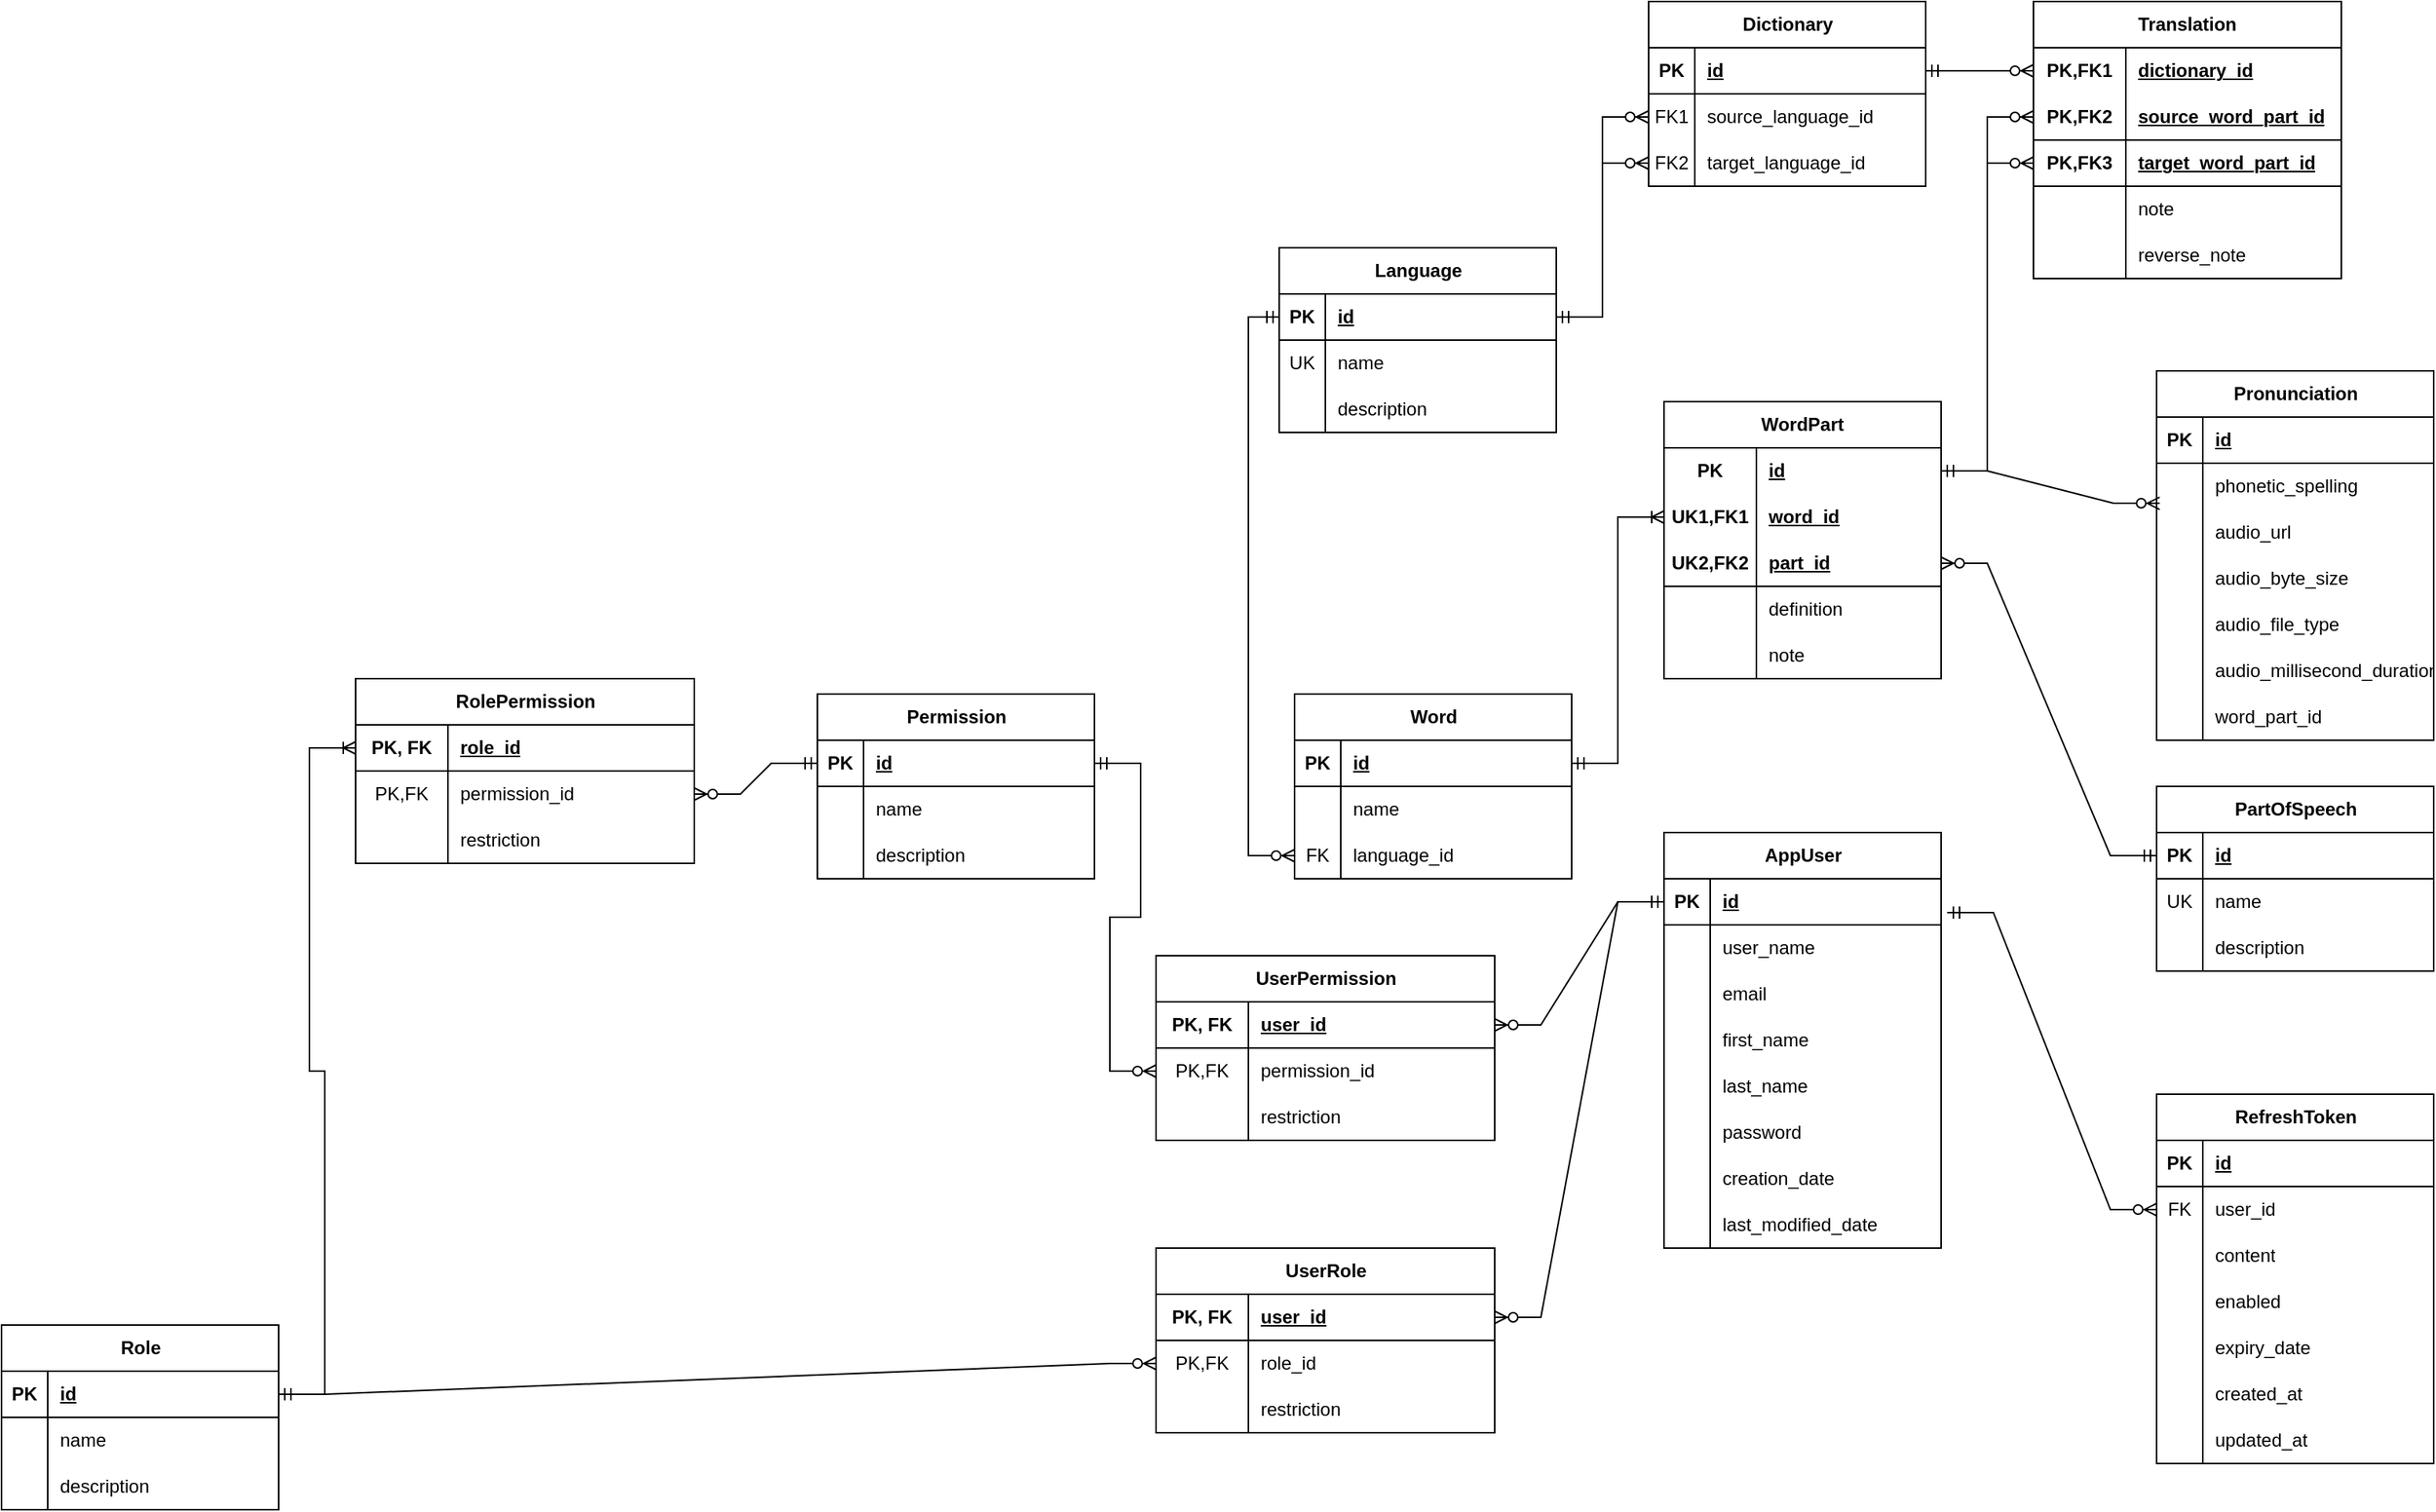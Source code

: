 <mxfile version="23.0.2" type="device" pages="4">
  <diagram id="R2lEEEUBdFMjLlhIrx00" name="ERD">
    <mxGraphModel dx="1964" dy="758" grid="1" gridSize="10" guides="1" tooltips="1" connect="1" arrows="1" fold="1" page="1" pageScale="1" pageWidth="850" pageHeight="1100" math="0" shadow="0" extFonts="Permanent Marker^https://fonts.googleapis.com/css?family=Permanent+Marker">
      <root>
        <mxCell id="0" />
        <mxCell id="1" parent="0" />
        <mxCell id="uBvlDMwVoL4mF0VwhhKN-1" value="Dictionary" style="shape=table;startSize=30;container=1;collapsible=1;childLayout=tableLayout;fixedRows=1;rowLines=0;fontStyle=1;align=center;resizeLast=1;html=1;" parent="1" vertex="1">
          <mxGeometry x="290" y="40" width="180" height="120" as="geometry" />
        </mxCell>
        <mxCell id="uBvlDMwVoL4mF0VwhhKN-2" value="" style="shape=tableRow;horizontal=0;startSize=0;swimlaneHead=0;swimlaneBody=0;fillColor=none;collapsible=0;dropTarget=0;points=[[0,0.5],[1,0.5]];portConstraint=eastwest;top=0;left=0;right=0;bottom=1;" parent="uBvlDMwVoL4mF0VwhhKN-1" vertex="1">
          <mxGeometry y="30" width="180" height="30" as="geometry" />
        </mxCell>
        <mxCell id="uBvlDMwVoL4mF0VwhhKN-3" value="PK" style="shape=partialRectangle;connectable=0;fillColor=none;top=0;left=0;bottom=0;right=0;fontStyle=1;overflow=hidden;whiteSpace=wrap;html=1;" parent="uBvlDMwVoL4mF0VwhhKN-2" vertex="1">
          <mxGeometry width="30" height="30" as="geometry">
            <mxRectangle width="30" height="30" as="alternateBounds" />
          </mxGeometry>
        </mxCell>
        <mxCell id="uBvlDMwVoL4mF0VwhhKN-4" value="id" style="shape=partialRectangle;connectable=0;fillColor=none;top=0;left=0;bottom=0;right=0;align=left;spacingLeft=6;fontStyle=5;overflow=hidden;whiteSpace=wrap;html=1;" parent="uBvlDMwVoL4mF0VwhhKN-2" vertex="1">
          <mxGeometry x="30" width="150" height="30" as="geometry">
            <mxRectangle width="150" height="30" as="alternateBounds" />
          </mxGeometry>
        </mxCell>
        <mxCell id="uBvlDMwVoL4mF0VwhhKN-5" value="" style="shape=tableRow;horizontal=0;startSize=0;swimlaneHead=0;swimlaneBody=0;fillColor=none;collapsible=0;dropTarget=0;points=[[0,0.5],[1,0.5]];portConstraint=eastwest;top=0;left=0;right=0;bottom=0;" parent="uBvlDMwVoL4mF0VwhhKN-1" vertex="1">
          <mxGeometry y="60" width="180" height="30" as="geometry" />
        </mxCell>
        <mxCell id="uBvlDMwVoL4mF0VwhhKN-6" value="FK1" style="shape=partialRectangle;connectable=0;fillColor=none;top=0;left=0;bottom=0;right=0;editable=1;overflow=hidden;whiteSpace=wrap;html=1;" parent="uBvlDMwVoL4mF0VwhhKN-5" vertex="1">
          <mxGeometry width="30" height="30" as="geometry">
            <mxRectangle width="30" height="30" as="alternateBounds" />
          </mxGeometry>
        </mxCell>
        <mxCell id="uBvlDMwVoL4mF0VwhhKN-7" value="source_language_id" style="shape=partialRectangle;connectable=0;fillColor=none;top=0;left=0;bottom=0;right=0;align=left;spacingLeft=6;overflow=hidden;whiteSpace=wrap;html=1;" parent="uBvlDMwVoL4mF0VwhhKN-5" vertex="1">
          <mxGeometry x="30" width="150" height="30" as="geometry">
            <mxRectangle width="150" height="30" as="alternateBounds" />
          </mxGeometry>
        </mxCell>
        <mxCell id="uBvlDMwVoL4mF0VwhhKN-8" value="" style="shape=tableRow;horizontal=0;startSize=0;swimlaneHead=0;swimlaneBody=0;fillColor=none;collapsible=0;dropTarget=0;points=[[0,0.5],[1,0.5]];portConstraint=eastwest;top=0;left=0;right=0;bottom=0;" parent="uBvlDMwVoL4mF0VwhhKN-1" vertex="1">
          <mxGeometry y="90" width="180" height="30" as="geometry" />
        </mxCell>
        <mxCell id="uBvlDMwVoL4mF0VwhhKN-9" value="FK2" style="shape=partialRectangle;connectable=0;fillColor=none;top=0;left=0;bottom=0;right=0;editable=1;overflow=hidden;whiteSpace=wrap;html=1;" parent="uBvlDMwVoL4mF0VwhhKN-8" vertex="1">
          <mxGeometry width="30" height="30" as="geometry">
            <mxRectangle width="30" height="30" as="alternateBounds" />
          </mxGeometry>
        </mxCell>
        <mxCell id="uBvlDMwVoL4mF0VwhhKN-10" value="target_language_id" style="shape=partialRectangle;connectable=0;fillColor=none;top=0;left=0;bottom=0;right=0;align=left;spacingLeft=6;overflow=hidden;whiteSpace=wrap;html=1;" parent="uBvlDMwVoL4mF0VwhhKN-8" vertex="1">
          <mxGeometry x="30" width="150" height="30" as="geometry">
            <mxRectangle width="150" height="30" as="alternateBounds" />
          </mxGeometry>
        </mxCell>
        <mxCell id="uBvlDMwVoL4mF0VwhhKN-14" value="Language" style="shape=table;startSize=30;container=1;collapsible=1;childLayout=tableLayout;fixedRows=1;rowLines=0;fontStyle=1;align=center;resizeLast=1;html=1;" parent="1" vertex="1">
          <mxGeometry x="50" y="200" width="180" height="120" as="geometry" />
        </mxCell>
        <mxCell id="uBvlDMwVoL4mF0VwhhKN-15" value="" style="shape=tableRow;horizontal=0;startSize=0;swimlaneHead=0;swimlaneBody=0;fillColor=none;collapsible=0;dropTarget=0;points=[[0,0.5],[1,0.5]];portConstraint=eastwest;top=0;left=0;right=0;bottom=1;" parent="uBvlDMwVoL4mF0VwhhKN-14" vertex="1">
          <mxGeometry y="30" width="180" height="30" as="geometry" />
        </mxCell>
        <mxCell id="uBvlDMwVoL4mF0VwhhKN-16" value="PK" style="shape=partialRectangle;connectable=0;fillColor=none;top=0;left=0;bottom=0;right=0;fontStyle=1;overflow=hidden;whiteSpace=wrap;html=1;" parent="uBvlDMwVoL4mF0VwhhKN-15" vertex="1">
          <mxGeometry width="30" height="30" as="geometry">
            <mxRectangle width="30" height="30" as="alternateBounds" />
          </mxGeometry>
        </mxCell>
        <mxCell id="uBvlDMwVoL4mF0VwhhKN-17" value="id" style="shape=partialRectangle;connectable=0;fillColor=none;top=0;left=0;bottom=0;right=0;align=left;spacingLeft=6;fontStyle=5;overflow=hidden;whiteSpace=wrap;html=1;" parent="uBvlDMwVoL4mF0VwhhKN-15" vertex="1">
          <mxGeometry x="30" width="150" height="30" as="geometry">
            <mxRectangle width="150" height="30" as="alternateBounds" />
          </mxGeometry>
        </mxCell>
        <mxCell id="uBvlDMwVoL4mF0VwhhKN-18" value="" style="shape=tableRow;horizontal=0;startSize=0;swimlaneHead=0;swimlaneBody=0;fillColor=none;collapsible=0;dropTarget=0;points=[[0,0.5],[1,0.5]];portConstraint=eastwest;top=0;left=0;right=0;bottom=0;" parent="uBvlDMwVoL4mF0VwhhKN-14" vertex="1">
          <mxGeometry y="60" width="180" height="30" as="geometry" />
        </mxCell>
        <mxCell id="uBvlDMwVoL4mF0VwhhKN-19" value="UK" style="shape=partialRectangle;connectable=0;fillColor=none;top=0;left=0;bottom=0;right=0;editable=1;overflow=hidden;whiteSpace=wrap;html=1;" parent="uBvlDMwVoL4mF0VwhhKN-18" vertex="1">
          <mxGeometry width="30" height="30" as="geometry">
            <mxRectangle width="30" height="30" as="alternateBounds" />
          </mxGeometry>
        </mxCell>
        <mxCell id="uBvlDMwVoL4mF0VwhhKN-20" value="name" style="shape=partialRectangle;connectable=0;fillColor=none;top=0;left=0;bottom=0;right=0;align=left;spacingLeft=6;overflow=hidden;whiteSpace=wrap;html=1;" parent="uBvlDMwVoL4mF0VwhhKN-18" vertex="1">
          <mxGeometry x="30" width="150" height="30" as="geometry">
            <mxRectangle width="150" height="30" as="alternateBounds" />
          </mxGeometry>
        </mxCell>
        <mxCell id="uBvlDMwVoL4mF0VwhhKN-21" value="" style="shape=tableRow;horizontal=0;startSize=0;swimlaneHead=0;swimlaneBody=0;fillColor=none;collapsible=0;dropTarget=0;points=[[0,0.5],[1,0.5]];portConstraint=eastwest;top=0;left=0;right=0;bottom=0;" parent="uBvlDMwVoL4mF0VwhhKN-14" vertex="1">
          <mxGeometry y="90" width="180" height="30" as="geometry" />
        </mxCell>
        <mxCell id="uBvlDMwVoL4mF0VwhhKN-22" value="" style="shape=partialRectangle;connectable=0;fillColor=none;top=0;left=0;bottom=0;right=0;editable=1;overflow=hidden;whiteSpace=wrap;html=1;" parent="uBvlDMwVoL4mF0VwhhKN-21" vertex="1">
          <mxGeometry width="30" height="30" as="geometry">
            <mxRectangle width="30" height="30" as="alternateBounds" />
          </mxGeometry>
        </mxCell>
        <mxCell id="uBvlDMwVoL4mF0VwhhKN-23" value="description" style="shape=partialRectangle;connectable=0;fillColor=none;top=0;left=0;bottom=0;right=0;align=left;spacingLeft=6;overflow=hidden;whiteSpace=wrap;html=1;" parent="uBvlDMwVoL4mF0VwhhKN-21" vertex="1">
          <mxGeometry x="30" width="150" height="30" as="geometry">
            <mxRectangle width="150" height="30" as="alternateBounds" />
          </mxGeometry>
        </mxCell>
        <mxCell id="uBvlDMwVoL4mF0VwhhKN-27" value="" style="edgeStyle=entityRelationEdgeStyle;fontSize=12;html=1;endArrow=ERzeroToMany;startArrow=ERmandOne;rounded=0;exitX=1;exitY=0.5;exitDx=0;exitDy=0;" parent="1" source="uBvlDMwVoL4mF0VwhhKN-15" target="uBvlDMwVoL4mF0VwhhKN-5" edge="1">
          <mxGeometry width="100" height="100" relative="1" as="geometry">
            <mxPoint x="310" y="260" as="sourcePoint" />
            <mxPoint x="410" y="60" as="targetPoint" />
          </mxGeometry>
        </mxCell>
        <mxCell id="uBvlDMwVoL4mF0VwhhKN-28" value="" style="edgeStyle=entityRelationEdgeStyle;fontSize=12;html=1;endArrow=ERzeroToMany;startArrow=ERmandOne;rounded=0;exitX=1;exitY=0.5;exitDx=0;exitDy=0;" parent="1" source="uBvlDMwVoL4mF0VwhhKN-15" target="uBvlDMwVoL4mF0VwhhKN-8" edge="1">
          <mxGeometry width="100" height="100" relative="1" as="geometry">
            <mxPoint x="300" y="300" as="sourcePoint" />
            <mxPoint x="455" y="150" as="targetPoint" />
          </mxGeometry>
        </mxCell>
        <mxCell id="uBvlDMwVoL4mF0VwhhKN-29" value="Word" style="shape=table;startSize=30;container=1;collapsible=1;childLayout=tableLayout;fixedRows=1;rowLines=0;fontStyle=1;align=center;resizeLast=1;html=1;" parent="1" vertex="1">
          <mxGeometry x="60" y="490" width="180" height="120" as="geometry" />
        </mxCell>
        <mxCell id="uBvlDMwVoL4mF0VwhhKN-30" value="" style="shape=tableRow;horizontal=0;startSize=0;swimlaneHead=0;swimlaneBody=0;fillColor=none;collapsible=0;dropTarget=0;points=[[0,0.5],[1,0.5]];portConstraint=eastwest;top=0;left=0;right=0;bottom=1;" parent="uBvlDMwVoL4mF0VwhhKN-29" vertex="1">
          <mxGeometry y="30" width="180" height="30" as="geometry" />
        </mxCell>
        <mxCell id="uBvlDMwVoL4mF0VwhhKN-31" value="PK" style="shape=partialRectangle;connectable=0;fillColor=none;top=0;left=0;bottom=0;right=0;fontStyle=1;overflow=hidden;whiteSpace=wrap;html=1;" parent="uBvlDMwVoL4mF0VwhhKN-30" vertex="1">
          <mxGeometry width="30" height="30" as="geometry">
            <mxRectangle width="30" height="30" as="alternateBounds" />
          </mxGeometry>
        </mxCell>
        <mxCell id="uBvlDMwVoL4mF0VwhhKN-32" value="id" style="shape=partialRectangle;connectable=0;fillColor=none;top=0;left=0;bottom=0;right=0;align=left;spacingLeft=6;fontStyle=5;overflow=hidden;whiteSpace=wrap;html=1;" parent="uBvlDMwVoL4mF0VwhhKN-30" vertex="1">
          <mxGeometry x="30" width="150" height="30" as="geometry">
            <mxRectangle width="150" height="30" as="alternateBounds" />
          </mxGeometry>
        </mxCell>
        <mxCell id="uBvlDMwVoL4mF0VwhhKN-33" value="" style="shape=tableRow;horizontal=0;startSize=0;swimlaneHead=0;swimlaneBody=0;fillColor=none;collapsible=0;dropTarget=0;points=[[0,0.5],[1,0.5]];portConstraint=eastwest;top=0;left=0;right=0;bottom=0;" parent="uBvlDMwVoL4mF0VwhhKN-29" vertex="1">
          <mxGeometry y="60" width="180" height="30" as="geometry" />
        </mxCell>
        <mxCell id="uBvlDMwVoL4mF0VwhhKN-34" value="" style="shape=partialRectangle;connectable=0;fillColor=none;top=0;left=0;bottom=0;right=0;editable=1;overflow=hidden;whiteSpace=wrap;html=1;" parent="uBvlDMwVoL4mF0VwhhKN-33" vertex="1">
          <mxGeometry width="30" height="30" as="geometry">
            <mxRectangle width="30" height="30" as="alternateBounds" />
          </mxGeometry>
        </mxCell>
        <mxCell id="uBvlDMwVoL4mF0VwhhKN-35" value="name" style="shape=partialRectangle;connectable=0;fillColor=none;top=0;left=0;bottom=0;right=0;align=left;spacingLeft=6;overflow=hidden;whiteSpace=wrap;html=1;" parent="uBvlDMwVoL4mF0VwhhKN-33" vertex="1">
          <mxGeometry x="30" width="150" height="30" as="geometry">
            <mxRectangle width="150" height="30" as="alternateBounds" />
          </mxGeometry>
        </mxCell>
        <mxCell id="uBvlDMwVoL4mF0VwhhKN-42" style="shape=tableRow;horizontal=0;startSize=0;swimlaneHead=0;swimlaneBody=0;fillColor=none;collapsible=0;dropTarget=0;points=[[0,0.5],[1,0.5]];portConstraint=eastwest;top=0;left=0;right=0;bottom=0;" parent="uBvlDMwVoL4mF0VwhhKN-29" vertex="1">
          <mxGeometry y="90" width="180" height="30" as="geometry" />
        </mxCell>
        <mxCell id="uBvlDMwVoL4mF0VwhhKN-43" value="FK" style="shape=partialRectangle;connectable=0;fillColor=none;top=0;left=0;bottom=0;right=0;editable=1;overflow=hidden;whiteSpace=wrap;html=1;" parent="uBvlDMwVoL4mF0VwhhKN-42" vertex="1">
          <mxGeometry width="30" height="30" as="geometry">
            <mxRectangle width="30" height="30" as="alternateBounds" />
          </mxGeometry>
        </mxCell>
        <mxCell id="uBvlDMwVoL4mF0VwhhKN-44" value="language_id" style="shape=partialRectangle;connectable=0;fillColor=none;top=0;left=0;bottom=0;right=0;align=left;spacingLeft=6;overflow=hidden;whiteSpace=wrap;html=1;" parent="uBvlDMwVoL4mF0VwhhKN-42" vertex="1">
          <mxGeometry x="30" width="150" height="30" as="geometry">
            <mxRectangle width="150" height="30" as="alternateBounds" />
          </mxGeometry>
        </mxCell>
        <mxCell id="uBvlDMwVoL4mF0VwhhKN-45" value="" style="edgeStyle=orthogonalEdgeStyle;fontSize=12;html=1;endArrow=ERzeroToMany;startArrow=ERmandOne;rounded=0;exitX=0;exitY=0.5;exitDx=0;exitDy=0;" parent="1" source="uBvlDMwVoL4mF0VwhhKN-15" target="uBvlDMwVoL4mF0VwhhKN-42" edge="1">
          <mxGeometry width="100" height="100" relative="1" as="geometry">
            <mxPoint x="120" y="360" as="sourcePoint" />
            <mxPoint x="410" y="190" as="targetPoint" />
            <Array as="points">
              <mxPoint x="30" y="245" />
              <mxPoint x="30" y="595" />
            </Array>
          </mxGeometry>
        </mxCell>
        <mxCell id="QilJb2b_Ez2zZ5JloiFI-1" value="PartOfSpeech" style="shape=table;startSize=30;container=1;collapsible=1;childLayout=tableLayout;fixedRows=1;rowLines=0;fontStyle=1;align=center;resizeLast=1;html=1;" parent="1" vertex="1">
          <mxGeometry x="620" y="550" width="180" height="120" as="geometry" />
        </mxCell>
        <mxCell id="QilJb2b_Ez2zZ5JloiFI-2" value="" style="shape=tableRow;horizontal=0;startSize=0;swimlaneHead=0;swimlaneBody=0;fillColor=none;collapsible=0;dropTarget=0;points=[[0,0.5],[1,0.5]];portConstraint=eastwest;top=0;left=0;right=0;bottom=1;" parent="QilJb2b_Ez2zZ5JloiFI-1" vertex="1">
          <mxGeometry y="30" width="180" height="30" as="geometry" />
        </mxCell>
        <mxCell id="QilJb2b_Ez2zZ5JloiFI-3" value="PK" style="shape=partialRectangle;connectable=0;fillColor=none;top=0;left=0;bottom=0;right=0;fontStyle=1;overflow=hidden;whiteSpace=wrap;html=1;" parent="QilJb2b_Ez2zZ5JloiFI-2" vertex="1">
          <mxGeometry width="30" height="30" as="geometry">
            <mxRectangle width="30" height="30" as="alternateBounds" />
          </mxGeometry>
        </mxCell>
        <mxCell id="QilJb2b_Ez2zZ5JloiFI-4" value="id" style="shape=partialRectangle;connectable=0;fillColor=none;top=0;left=0;bottom=0;right=0;align=left;spacingLeft=6;fontStyle=5;overflow=hidden;whiteSpace=wrap;html=1;" parent="QilJb2b_Ez2zZ5JloiFI-2" vertex="1">
          <mxGeometry x="30" width="150" height="30" as="geometry">
            <mxRectangle width="150" height="30" as="alternateBounds" />
          </mxGeometry>
        </mxCell>
        <mxCell id="QilJb2b_Ez2zZ5JloiFI-5" value="" style="shape=tableRow;horizontal=0;startSize=0;swimlaneHead=0;swimlaneBody=0;fillColor=none;collapsible=0;dropTarget=0;points=[[0,0.5],[1,0.5]];portConstraint=eastwest;top=0;left=0;right=0;bottom=0;" parent="QilJb2b_Ez2zZ5JloiFI-1" vertex="1">
          <mxGeometry y="60" width="180" height="30" as="geometry" />
        </mxCell>
        <mxCell id="QilJb2b_Ez2zZ5JloiFI-6" value="UK" style="shape=partialRectangle;connectable=0;fillColor=none;top=0;left=0;bottom=0;right=0;editable=1;overflow=hidden;whiteSpace=wrap;html=1;" parent="QilJb2b_Ez2zZ5JloiFI-5" vertex="1">
          <mxGeometry width="30" height="30" as="geometry">
            <mxRectangle width="30" height="30" as="alternateBounds" />
          </mxGeometry>
        </mxCell>
        <mxCell id="QilJb2b_Ez2zZ5JloiFI-7" value="name" style="shape=partialRectangle;connectable=0;fillColor=none;top=0;left=0;bottom=0;right=0;align=left;spacingLeft=6;overflow=hidden;whiteSpace=wrap;html=1;" parent="QilJb2b_Ez2zZ5JloiFI-5" vertex="1">
          <mxGeometry x="30" width="150" height="30" as="geometry">
            <mxRectangle width="150" height="30" as="alternateBounds" />
          </mxGeometry>
        </mxCell>
        <mxCell id="QilJb2b_Ez2zZ5JloiFI-8" value="" style="shape=tableRow;horizontal=0;startSize=0;swimlaneHead=0;swimlaneBody=0;fillColor=none;collapsible=0;dropTarget=0;points=[[0,0.5],[1,0.5]];portConstraint=eastwest;top=0;left=0;right=0;bottom=0;" parent="QilJb2b_Ez2zZ5JloiFI-1" vertex="1">
          <mxGeometry y="90" width="180" height="30" as="geometry" />
        </mxCell>
        <mxCell id="QilJb2b_Ez2zZ5JloiFI-9" value="" style="shape=partialRectangle;connectable=0;fillColor=none;top=0;left=0;bottom=0;right=0;editable=1;overflow=hidden;whiteSpace=wrap;html=1;" parent="QilJb2b_Ez2zZ5JloiFI-8" vertex="1">
          <mxGeometry width="30" height="30" as="geometry">
            <mxRectangle width="30" height="30" as="alternateBounds" />
          </mxGeometry>
        </mxCell>
        <mxCell id="QilJb2b_Ez2zZ5JloiFI-10" value="description" style="shape=partialRectangle;connectable=0;fillColor=none;top=0;left=0;bottom=0;right=0;align=left;spacingLeft=6;overflow=hidden;whiteSpace=wrap;html=1;" parent="QilJb2b_Ez2zZ5JloiFI-8" vertex="1">
          <mxGeometry x="30" width="150" height="30" as="geometry">
            <mxRectangle width="150" height="30" as="alternateBounds" />
          </mxGeometry>
        </mxCell>
        <mxCell id="QilJb2b_Ez2zZ5JloiFI-27" value="WordPart" style="shape=table;startSize=30;container=1;collapsible=1;childLayout=tableLayout;fixedRows=1;rowLines=0;fontStyle=1;align=center;resizeLast=1;html=1;whiteSpace=wrap;" parent="1" vertex="1">
          <mxGeometry x="300" y="300" width="180" height="180" as="geometry" />
        </mxCell>
        <mxCell id="QilJb2b_Ez2zZ5JloiFI-81" style="shape=tableRow;horizontal=0;startSize=0;swimlaneHead=0;swimlaneBody=0;fillColor=none;collapsible=0;dropTarget=0;points=[[0,0.5],[1,0.5]];portConstraint=eastwest;top=0;left=0;right=0;bottom=0;html=1;" parent="QilJb2b_Ez2zZ5JloiFI-27" vertex="1">
          <mxGeometry y="30" width="180" height="30" as="geometry" />
        </mxCell>
        <mxCell id="QilJb2b_Ez2zZ5JloiFI-82" value="PK" style="shape=partialRectangle;connectable=0;fillColor=none;top=0;left=0;bottom=0;right=0;fontStyle=1;overflow=hidden;html=1;whiteSpace=wrap;" parent="QilJb2b_Ez2zZ5JloiFI-81" vertex="1">
          <mxGeometry width="60" height="30" as="geometry">
            <mxRectangle width="60" height="30" as="alternateBounds" />
          </mxGeometry>
        </mxCell>
        <mxCell id="QilJb2b_Ez2zZ5JloiFI-83" value="id" style="shape=partialRectangle;connectable=0;fillColor=none;top=0;left=0;bottom=0;right=0;align=left;spacingLeft=6;fontStyle=5;overflow=hidden;html=1;whiteSpace=wrap;" parent="QilJb2b_Ez2zZ5JloiFI-81" vertex="1">
          <mxGeometry x="60" width="120" height="30" as="geometry">
            <mxRectangle width="120" height="30" as="alternateBounds" />
          </mxGeometry>
        </mxCell>
        <mxCell id="QilJb2b_Ez2zZ5JloiFI-28" value="" style="shape=tableRow;horizontal=0;startSize=0;swimlaneHead=0;swimlaneBody=0;fillColor=none;collapsible=0;dropTarget=0;points=[[0,0.5],[1,0.5]];portConstraint=eastwest;top=0;left=0;right=0;bottom=0;html=1;" parent="QilJb2b_Ez2zZ5JloiFI-27" vertex="1">
          <mxGeometry y="60" width="180" height="30" as="geometry" />
        </mxCell>
        <mxCell id="QilJb2b_Ez2zZ5JloiFI-29" value="UK1,FK1" style="shape=partialRectangle;connectable=0;fillColor=none;top=0;left=0;bottom=0;right=0;fontStyle=1;overflow=hidden;html=1;whiteSpace=wrap;" parent="QilJb2b_Ez2zZ5JloiFI-28" vertex="1">
          <mxGeometry width="60" height="30" as="geometry">
            <mxRectangle width="60" height="30" as="alternateBounds" />
          </mxGeometry>
        </mxCell>
        <mxCell id="QilJb2b_Ez2zZ5JloiFI-30" value="word_id" style="shape=partialRectangle;connectable=0;fillColor=none;top=0;left=0;bottom=0;right=0;align=left;spacingLeft=6;fontStyle=5;overflow=hidden;html=1;whiteSpace=wrap;" parent="QilJb2b_Ez2zZ5JloiFI-28" vertex="1">
          <mxGeometry x="60" width="120" height="30" as="geometry">
            <mxRectangle width="120" height="30" as="alternateBounds" />
          </mxGeometry>
        </mxCell>
        <mxCell id="QilJb2b_Ez2zZ5JloiFI-31" value="" style="shape=tableRow;horizontal=0;startSize=0;swimlaneHead=0;swimlaneBody=0;fillColor=none;collapsible=0;dropTarget=0;points=[[0,0.5],[1,0.5]];portConstraint=eastwest;top=0;left=0;right=0;bottom=1;html=1;" parent="QilJb2b_Ez2zZ5JloiFI-27" vertex="1">
          <mxGeometry y="90" width="180" height="30" as="geometry" />
        </mxCell>
        <mxCell id="QilJb2b_Ez2zZ5JloiFI-32" value="UK2,FK2" style="shape=partialRectangle;connectable=0;fillColor=none;top=0;left=0;bottom=0;right=0;fontStyle=1;overflow=hidden;html=1;whiteSpace=wrap;" parent="QilJb2b_Ez2zZ5JloiFI-31" vertex="1">
          <mxGeometry width="60" height="30" as="geometry">
            <mxRectangle width="60" height="30" as="alternateBounds" />
          </mxGeometry>
        </mxCell>
        <mxCell id="QilJb2b_Ez2zZ5JloiFI-33" value="part_id" style="shape=partialRectangle;connectable=0;fillColor=none;top=0;left=0;bottom=0;right=0;align=left;spacingLeft=6;fontStyle=5;overflow=hidden;html=1;whiteSpace=wrap;" parent="QilJb2b_Ez2zZ5JloiFI-31" vertex="1">
          <mxGeometry x="60" width="120" height="30" as="geometry">
            <mxRectangle width="120" height="30" as="alternateBounds" />
          </mxGeometry>
        </mxCell>
        <mxCell id="QilJb2b_Ez2zZ5JloiFI-34" value="" style="shape=tableRow;horizontal=0;startSize=0;swimlaneHead=0;swimlaneBody=0;fillColor=none;collapsible=0;dropTarget=0;points=[[0,0.5],[1,0.5]];portConstraint=eastwest;top=0;left=0;right=0;bottom=0;html=1;" parent="QilJb2b_Ez2zZ5JloiFI-27" vertex="1">
          <mxGeometry y="120" width="180" height="30" as="geometry" />
        </mxCell>
        <mxCell id="QilJb2b_Ez2zZ5JloiFI-35" value="" style="shape=partialRectangle;connectable=0;fillColor=none;top=0;left=0;bottom=0;right=0;editable=1;overflow=hidden;html=1;whiteSpace=wrap;" parent="QilJb2b_Ez2zZ5JloiFI-34" vertex="1">
          <mxGeometry width="60" height="30" as="geometry">
            <mxRectangle width="60" height="30" as="alternateBounds" />
          </mxGeometry>
        </mxCell>
        <mxCell id="QilJb2b_Ez2zZ5JloiFI-36" value="definition" style="shape=partialRectangle;connectable=0;fillColor=none;top=0;left=0;bottom=0;right=0;align=left;spacingLeft=6;overflow=hidden;html=1;whiteSpace=wrap;" parent="QilJb2b_Ez2zZ5JloiFI-34" vertex="1">
          <mxGeometry x="60" width="120" height="30" as="geometry">
            <mxRectangle width="120" height="30" as="alternateBounds" />
          </mxGeometry>
        </mxCell>
        <mxCell id="QilJb2b_Ez2zZ5JloiFI-37" value="" style="shape=tableRow;horizontal=0;startSize=0;swimlaneHead=0;swimlaneBody=0;fillColor=none;collapsible=0;dropTarget=0;points=[[0,0.5],[1,0.5]];portConstraint=eastwest;top=0;left=0;right=0;bottom=0;html=1;" parent="QilJb2b_Ez2zZ5JloiFI-27" vertex="1">
          <mxGeometry y="150" width="180" height="30" as="geometry" />
        </mxCell>
        <mxCell id="QilJb2b_Ez2zZ5JloiFI-38" value="" style="shape=partialRectangle;connectable=0;fillColor=none;top=0;left=0;bottom=0;right=0;editable=1;overflow=hidden;html=1;whiteSpace=wrap;" parent="QilJb2b_Ez2zZ5JloiFI-37" vertex="1">
          <mxGeometry width="60" height="30" as="geometry">
            <mxRectangle width="60" height="30" as="alternateBounds" />
          </mxGeometry>
        </mxCell>
        <mxCell id="QilJb2b_Ez2zZ5JloiFI-39" value="note" style="shape=partialRectangle;connectable=0;fillColor=none;top=0;left=0;bottom=0;right=0;align=left;spacingLeft=6;overflow=hidden;html=1;whiteSpace=wrap;" parent="QilJb2b_Ez2zZ5JloiFI-37" vertex="1">
          <mxGeometry x="60" width="120" height="30" as="geometry">
            <mxRectangle width="120" height="30" as="alternateBounds" />
          </mxGeometry>
        </mxCell>
        <mxCell id="QilJb2b_Ez2zZ5JloiFI-48" value="" style="edgeStyle=entityRelationEdgeStyle;fontSize=12;html=1;endArrow=ERoneToMany;startArrow=ERmandOne;rounded=0;" parent="1" source="uBvlDMwVoL4mF0VwhhKN-30" target="QilJb2b_Ez2zZ5JloiFI-28" edge="1">
          <mxGeometry width="100" height="100" relative="1" as="geometry">
            <mxPoint x="480" y="390" as="sourcePoint" />
            <mxPoint x="580" y="290" as="targetPoint" />
          </mxGeometry>
        </mxCell>
        <mxCell id="QilJb2b_Ez2zZ5JloiFI-49" value="" style="edgeStyle=entityRelationEdgeStyle;fontSize=12;html=1;endArrow=ERzeroToMany;startArrow=ERmandOne;rounded=0;" parent="1" source="QilJb2b_Ez2zZ5JloiFI-2" target="QilJb2b_Ez2zZ5JloiFI-31" edge="1">
          <mxGeometry width="100" height="100" relative="1" as="geometry">
            <mxPoint x="500" y="510" as="sourcePoint" />
            <mxPoint x="560" y="690" as="targetPoint" />
          </mxGeometry>
        </mxCell>
        <mxCell id="QilJb2b_Ez2zZ5JloiFI-63" value="Translation" style="shape=table;startSize=30;container=1;collapsible=1;childLayout=tableLayout;fixedRows=1;rowLines=0;fontStyle=1;align=center;resizeLast=1;html=1;whiteSpace=wrap;" parent="1" vertex="1">
          <mxGeometry x="540" y="40" width="200" height="180" as="geometry" />
        </mxCell>
        <mxCell id="QilJb2b_Ez2zZ5JloiFI-64" value="" style="shape=tableRow;horizontal=0;startSize=0;swimlaneHead=0;swimlaneBody=0;fillColor=none;collapsible=0;dropTarget=0;points=[[0,0.5],[1,0.5]];portConstraint=eastwest;top=0;left=0;right=0;bottom=0;html=1;" parent="QilJb2b_Ez2zZ5JloiFI-63" vertex="1">
          <mxGeometry y="30" width="200" height="30" as="geometry" />
        </mxCell>
        <mxCell id="QilJb2b_Ez2zZ5JloiFI-65" value="PK,FK1" style="shape=partialRectangle;connectable=0;fillColor=none;top=0;left=0;bottom=0;right=0;fontStyle=1;overflow=hidden;html=1;whiteSpace=wrap;" parent="QilJb2b_Ez2zZ5JloiFI-64" vertex="1">
          <mxGeometry width="60" height="30" as="geometry">
            <mxRectangle width="60" height="30" as="alternateBounds" />
          </mxGeometry>
        </mxCell>
        <mxCell id="QilJb2b_Ez2zZ5JloiFI-66" value="dictionary_id" style="shape=partialRectangle;connectable=0;fillColor=none;top=0;left=0;bottom=0;right=0;align=left;spacingLeft=6;fontStyle=5;overflow=hidden;html=1;whiteSpace=wrap;" parent="QilJb2b_Ez2zZ5JloiFI-64" vertex="1">
          <mxGeometry x="60" width="140" height="30" as="geometry">
            <mxRectangle width="140" height="30" as="alternateBounds" />
          </mxGeometry>
        </mxCell>
        <mxCell id="QilJb2b_Ez2zZ5JloiFI-67" value="" style="shape=tableRow;horizontal=0;startSize=0;swimlaneHead=0;swimlaneBody=0;fillColor=none;collapsible=0;dropTarget=0;points=[[0,0.5],[1,0.5]];portConstraint=eastwest;top=0;left=0;right=0;bottom=1;html=1;" parent="QilJb2b_Ez2zZ5JloiFI-63" vertex="1">
          <mxGeometry y="60" width="200" height="30" as="geometry" />
        </mxCell>
        <mxCell id="QilJb2b_Ez2zZ5JloiFI-68" value="PK,FK2" style="shape=partialRectangle;connectable=0;fillColor=none;top=0;left=0;bottom=0;right=0;fontStyle=1;overflow=hidden;html=1;whiteSpace=wrap;" parent="QilJb2b_Ez2zZ5JloiFI-67" vertex="1">
          <mxGeometry width="60" height="30" as="geometry">
            <mxRectangle width="60" height="30" as="alternateBounds" />
          </mxGeometry>
        </mxCell>
        <mxCell id="QilJb2b_Ez2zZ5JloiFI-69" value="source_word_part_id" style="shape=partialRectangle;connectable=0;fillColor=none;top=0;left=0;bottom=0;right=0;align=left;spacingLeft=6;fontStyle=5;overflow=hidden;html=1;whiteSpace=wrap;" parent="QilJb2b_Ez2zZ5JloiFI-67" vertex="1">
          <mxGeometry x="60" width="140" height="30" as="geometry">
            <mxRectangle width="140" height="30" as="alternateBounds" />
          </mxGeometry>
        </mxCell>
        <mxCell id="QilJb2b_Ez2zZ5JloiFI-76" style="shape=tableRow;horizontal=0;startSize=0;swimlaneHead=0;swimlaneBody=0;fillColor=none;collapsible=0;dropTarget=0;points=[[0,0.5],[1,0.5]];portConstraint=eastwest;top=0;left=0;right=0;bottom=1;html=1;" parent="QilJb2b_Ez2zZ5JloiFI-63" vertex="1">
          <mxGeometry y="90" width="200" height="30" as="geometry" />
        </mxCell>
        <mxCell id="QilJb2b_Ez2zZ5JloiFI-77" value="PK,FK3" style="shape=partialRectangle;connectable=0;fillColor=none;top=0;left=0;bottom=0;right=0;fontStyle=1;overflow=hidden;html=1;whiteSpace=wrap;" parent="QilJb2b_Ez2zZ5JloiFI-76" vertex="1">
          <mxGeometry width="60" height="30" as="geometry">
            <mxRectangle width="60" height="30" as="alternateBounds" />
          </mxGeometry>
        </mxCell>
        <mxCell id="QilJb2b_Ez2zZ5JloiFI-78" value="target_word_part_id" style="shape=partialRectangle;connectable=0;fillColor=none;top=0;left=0;bottom=0;right=0;align=left;spacingLeft=6;fontStyle=5;overflow=hidden;html=1;whiteSpace=wrap;" parent="QilJb2b_Ez2zZ5JloiFI-76" vertex="1">
          <mxGeometry x="60" width="140" height="30" as="geometry">
            <mxRectangle width="140" height="30" as="alternateBounds" />
          </mxGeometry>
        </mxCell>
        <mxCell id="QilJb2b_Ez2zZ5JloiFI-70" value="" style="shape=tableRow;horizontal=0;startSize=0;swimlaneHead=0;swimlaneBody=0;fillColor=none;collapsible=0;dropTarget=0;points=[[0,0.5],[1,0.5]];portConstraint=eastwest;top=0;left=0;right=0;bottom=0;html=1;" parent="QilJb2b_Ez2zZ5JloiFI-63" vertex="1">
          <mxGeometry y="120" width="200" height="30" as="geometry" />
        </mxCell>
        <mxCell id="QilJb2b_Ez2zZ5JloiFI-71" value="" style="shape=partialRectangle;connectable=0;fillColor=none;top=0;left=0;bottom=0;right=0;editable=1;overflow=hidden;html=1;whiteSpace=wrap;" parent="QilJb2b_Ez2zZ5JloiFI-70" vertex="1">
          <mxGeometry width="60" height="30" as="geometry">
            <mxRectangle width="60" height="30" as="alternateBounds" />
          </mxGeometry>
        </mxCell>
        <mxCell id="QilJb2b_Ez2zZ5JloiFI-72" value="note" style="shape=partialRectangle;connectable=0;fillColor=none;top=0;left=0;bottom=0;right=0;align=left;spacingLeft=6;overflow=hidden;html=1;whiteSpace=wrap;" parent="QilJb2b_Ez2zZ5JloiFI-70" vertex="1">
          <mxGeometry x="60" width="140" height="30" as="geometry">
            <mxRectangle width="140" height="30" as="alternateBounds" />
          </mxGeometry>
        </mxCell>
        <mxCell id="MiZT_TTrlPnk5kngtwA_-1" style="shape=tableRow;horizontal=0;startSize=0;swimlaneHead=0;swimlaneBody=0;fillColor=none;collapsible=0;dropTarget=0;points=[[0,0.5],[1,0.5]];portConstraint=eastwest;top=0;left=0;right=0;bottom=0;html=1;" parent="QilJb2b_Ez2zZ5JloiFI-63" vertex="1">
          <mxGeometry y="150" width="200" height="30" as="geometry" />
        </mxCell>
        <mxCell id="MiZT_TTrlPnk5kngtwA_-2" style="shape=partialRectangle;connectable=0;fillColor=none;top=0;left=0;bottom=0;right=0;editable=1;overflow=hidden;html=1;whiteSpace=wrap;" parent="MiZT_TTrlPnk5kngtwA_-1" vertex="1">
          <mxGeometry width="60" height="30" as="geometry">
            <mxRectangle width="60" height="30" as="alternateBounds" />
          </mxGeometry>
        </mxCell>
        <mxCell id="MiZT_TTrlPnk5kngtwA_-3" value="reverse_note" style="shape=partialRectangle;connectable=0;fillColor=none;top=0;left=0;bottom=0;right=0;align=left;spacingLeft=6;overflow=hidden;html=1;whiteSpace=wrap;" parent="MiZT_TTrlPnk5kngtwA_-1" vertex="1">
          <mxGeometry x="60" width="140" height="30" as="geometry">
            <mxRectangle width="140" height="30" as="alternateBounds" />
          </mxGeometry>
        </mxCell>
        <mxCell id="QilJb2b_Ez2zZ5JloiFI-79" value="" style="edgeStyle=entityRelationEdgeStyle;fontSize=12;html=1;endArrow=ERzeroToMany;startArrow=ERmandOne;rounded=0;" parent="1" source="uBvlDMwVoL4mF0VwhhKN-2" target="QilJb2b_Ez2zZ5JloiFI-64" edge="1">
          <mxGeometry width="100" height="100" relative="1" as="geometry">
            <mxPoint x="580" y="90" as="sourcePoint" />
            <mxPoint x="695" y="-10" as="targetPoint" />
          </mxGeometry>
        </mxCell>
        <mxCell id="QilJb2b_Ez2zZ5JloiFI-84" value="" style="edgeStyle=entityRelationEdgeStyle;fontSize=12;html=1;endArrow=ERzeroToMany;startArrow=ERmandOne;rounded=0;entryX=0;entryY=0.5;entryDx=0;entryDy=0;" parent="1" source="QilJb2b_Ez2zZ5JloiFI-81" target="QilJb2b_Ez2zZ5JloiFI-67" edge="1">
          <mxGeometry width="100" height="100" relative="1" as="geometry">
            <mxPoint x="715" y="420" as="sourcePoint" />
            <mxPoint x="780" y="310" as="targetPoint" />
          </mxGeometry>
        </mxCell>
        <mxCell id="QilJb2b_Ez2zZ5JloiFI-85" value="" style="edgeStyle=entityRelationEdgeStyle;fontSize=12;html=1;endArrow=ERzeroToMany;startArrow=ERmandOne;rounded=0;" parent="1" source="QilJb2b_Ez2zZ5JloiFI-81" target="QilJb2b_Ez2zZ5JloiFI-76" edge="1">
          <mxGeometry width="100" height="100" relative="1" as="geometry">
            <mxPoint x="710" y="445" as="sourcePoint" />
            <mxPoint x="770" y="125" as="targetPoint" />
          </mxGeometry>
        </mxCell>
        <mxCell id="NlFx1HqWlF-9l3Z6LqCn-1" value="AppUser" style="shape=table;startSize=30;container=1;collapsible=1;childLayout=tableLayout;fixedRows=1;rowLines=0;fontStyle=1;align=center;resizeLast=1;html=1;" parent="1" vertex="1">
          <mxGeometry x="300" y="580" width="180" height="270" as="geometry" />
        </mxCell>
        <mxCell id="NlFx1HqWlF-9l3Z6LqCn-2" value="" style="shape=tableRow;horizontal=0;startSize=0;swimlaneHead=0;swimlaneBody=0;fillColor=none;collapsible=0;dropTarget=0;points=[[0,0.5],[1,0.5]];portConstraint=eastwest;top=0;left=0;right=0;bottom=1;" parent="NlFx1HqWlF-9l3Z6LqCn-1" vertex="1">
          <mxGeometry y="30" width="180" height="30" as="geometry" />
        </mxCell>
        <mxCell id="NlFx1HqWlF-9l3Z6LqCn-3" value="PK" style="shape=partialRectangle;connectable=0;fillColor=none;top=0;left=0;bottom=0;right=0;fontStyle=1;overflow=hidden;whiteSpace=wrap;html=1;" parent="NlFx1HqWlF-9l3Z6LqCn-2" vertex="1">
          <mxGeometry width="30" height="30" as="geometry">
            <mxRectangle width="30" height="30" as="alternateBounds" />
          </mxGeometry>
        </mxCell>
        <mxCell id="NlFx1HqWlF-9l3Z6LqCn-4" value="id" style="shape=partialRectangle;connectable=0;fillColor=none;top=0;left=0;bottom=0;right=0;align=left;spacingLeft=6;fontStyle=5;overflow=hidden;whiteSpace=wrap;html=1;" parent="NlFx1HqWlF-9l3Z6LqCn-2" vertex="1">
          <mxGeometry x="30" width="150" height="30" as="geometry">
            <mxRectangle width="150" height="30" as="alternateBounds" />
          </mxGeometry>
        </mxCell>
        <mxCell id="NlFx1HqWlF-9l3Z6LqCn-5" value="" style="shape=tableRow;horizontal=0;startSize=0;swimlaneHead=0;swimlaneBody=0;fillColor=none;collapsible=0;dropTarget=0;points=[[0,0.5],[1,0.5]];portConstraint=eastwest;top=0;left=0;right=0;bottom=0;" parent="NlFx1HqWlF-9l3Z6LqCn-1" vertex="1">
          <mxGeometry y="60" width="180" height="30" as="geometry" />
        </mxCell>
        <mxCell id="NlFx1HqWlF-9l3Z6LqCn-6" value="" style="shape=partialRectangle;connectable=0;fillColor=none;top=0;left=0;bottom=0;right=0;editable=1;overflow=hidden;whiteSpace=wrap;html=1;" parent="NlFx1HqWlF-9l3Z6LqCn-5" vertex="1">
          <mxGeometry width="30" height="30" as="geometry">
            <mxRectangle width="30" height="30" as="alternateBounds" />
          </mxGeometry>
        </mxCell>
        <mxCell id="NlFx1HqWlF-9l3Z6LqCn-7" value="user_name" style="shape=partialRectangle;connectable=0;fillColor=none;top=0;left=0;bottom=0;right=0;align=left;spacingLeft=6;overflow=hidden;whiteSpace=wrap;html=1;" parent="NlFx1HqWlF-9l3Z6LqCn-5" vertex="1">
          <mxGeometry x="30" width="150" height="30" as="geometry">
            <mxRectangle width="150" height="30" as="alternateBounds" />
          </mxGeometry>
        </mxCell>
        <mxCell id="NlFx1HqWlF-9l3Z6LqCn-8" value="" style="shape=tableRow;horizontal=0;startSize=0;swimlaneHead=0;swimlaneBody=0;fillColor=none;collapsible=0;dropTarget=0;points=[[0,0.5],[1,0.5]];portConstraint=eastwest;top=0;left=0;right=0;bottom=0;" parent="NlFx1HqWlF-9l3Z6LqCn-1" vertex="1">
          <mxGeometry y="90" width="180" height="30" as="geometry" />
        </mxCell>
        <mxCell id="NlFx1HqWlF-9l3Z6LqCn-9" value="" style="shape=partialRectangle;connectable=0;fillColor=none;top=0;left=0;bottom=0;right=0;editable=1;overflow=hidden;whiteSpace=wrap;html=1;" parent="NlFx1HqWlF-9l3Z6LqCn-8" vertex="1">
          <mxGeometry width="30" height="30" as="geometry">
            <mxRectangle width="30" height="30" as="alternateBounds" />
          </mxGeometry>
        </mxCell>
        <mxCell id="NlFx1HqWlF-9l3Z6LqCn-10" value="email" style="shape=partialRectangle;connectable=0;fillColor=none;top=0;left=0;bottom=0;right=0;align=left;spacingLeft=6;overflow=hidden;whiteSpace=wrap;html=1;" parent="NlFx1HqWlF-9l3Z6LqCn-8" vertex="1">
          <mxGeometry x="30" width="150" height="30" as="geometry">
            <mxRectangle width="150" height="30" as="alternateBounds" />
          </mxGeometry>
        </mxCell>
        <mxCell id="NlFx1HqWlF-9l3Z6LqCn-11" value="" style="shape=tableRow;horizontal=0;startSize=0;swimlaneHead=0;swimlaneBody=0;fillColor=none;collapsible=0;dropTarget=0;points=[[0,0.5],[1,0.5]];portConstraint=eastwest;top=0;left=0;right=0;bottom=0;" parent="NlFx1HqWlF-9l3Z6LqCn-1" vertex="1">
          <mxGeometry y="120" width="180" height="30" as="geometry" />
        </mxCell>
        <mxCell id="NlFx1HqWlF-9l3Z6LqCn-12" value="" style="shape=partialRectangle;connectable=0;fillColor=none;top=0;left=0;bottom=0;right=0;editable=1;overflow=hidden;whiteSpace=wrap;html=1;" parent="NlFx1HqWlF-9l3Z6LqCn-11" vertex="1">
          <mxGeometry width="30" height="30" as="geometry">
            <mxRectangle width="30" height="30" as="alternateBounds" />
          </mxGeometry>
        </mxCell>
        <mxCell id="NlFx1HqWlF-9l3Z6LqCn-13" value="first_name" style="shape=partialRectangle;connectable=0;fillColor=none;top=0;left=0;bottom=0;right=0;align=left;spacingLeft=6;overflow=hidden;whiteSpace=wrap;html=1;" parent="NlFx1HqWlF-9l3Z6LqCn-11" vertex="1">
          <mxGeometry x="30" width="150" height="30" as="geometry">
            <mxRectangle width="150" height="30" as="alternateBounds" />
          </mxGeometry>
        </mxCell>
        <mxCell id="XWs76Eu5qjRsm3ZBFALJ-1" style="shape=tableRow;horizontal=0;startSize=0;swimlaneHead=0;swimlaneBody=0;fillColor=none;collapsible=0;dropTarget=0;points=[[0,0.5],[1,0.5]];portConstraint=eastwest;top=0;left=0;right=0;bottom=0;" parent="NlFx1HqWlF-9l3Z6LqCn-1" vertex="1">
          <mxGeometry y="150" width="180" height="30" as="geometry" />
        </mxCell>
        <mxCell id="XWs76Eu5qjRsm3ZBFALJ-2" style="shape=partialRectangle;connectable=0;fillColor=none;top=0;left=0;bottom=0;right=0;editable=1;overflow=hidden;whiteSpace=wrap;html=1;" parent="XWs76Eu5qjRsm3ZBFALJ-1" vertex="1">
          <mxGeometry width="30" height="30" as="geometry">
            <mxRectangle width="30" height="30" as="alternateBounds" />
          </mxGeometry>
        </mxCell>
        <mxCell id="XWs76Eu5qjRsm3ZBFALJ-3" value="last_name" style="shape=partialRectangle;connectable=0;fillColor=none;top=0;left=0;bottom=0;right=0;align=left;spacingLeft=6;overflow=hidden;whiteSpace=wrap;html=1;" parent="XWs76Eu5qjRsm3ZBFALJ-1" vertex="1">
          <mxGeometry x="30" width="150" height="30" as="geometry">
            <mxRectangle width="150" height="30" as="alternateBounds" />
          </mxGeometry>
        </mxCell>
        <mxCell id="XWs76Eu5qjRsm3ZBFALJ-4" style="shape=tableRow;horizontal=0;startSize=0;swimlaneHead=0;swimlaneBody=0;fillColor=none;collapsible=0;dropTarget=0;points=[[0,0.5],[1,0.5]];portConstraint=eastwest;top=0;left=0;right=0;bottom=0;" parent="NlFx1HqWlF-9l3Z6LqCn-1" vertex="1">
          <mxGeometry y="180" width="180" height="30" as="geometry" />
        </mxCell>
        <mxCell id="XWs76Eu5qjRsm3ZBFALJ-5" style="shape=partialRectangle;connectable=0;fillColor=none;top=0;left=0;bottom=0;right=0;editable=1;overflow=hidden;whiteSpace=wrap;html=1;" parent="XWs76Eu5qjRsm3ZBFALJ-4" vertex="1">
          <mxGeometry width="30" height="30" as="geometry">
            <mxRectangle width="30" height="30" as="alternateBounds" />
          </mxGeometry>
        </mxCell>
        <mxCell id="XWs76Eu5qjRsm3ZBFALJ-6" value="password" style="shape=partialRectangle;connectable=0;fillColor=none;top=0;left=0;bottom=0;right=0;align=left;spacingLeft=6;overflow=hidden;whiteSpace=wrap;html=1;" parent="XWs76Eu5qjRsm3ZBFALJ-4" vertex="1">
          <mxGeometry x="30" width="150" height="30" as="geometry">
            <mxRectangle width="150" height="30" as="alternateBounds" />
          </mxGeometry>
        </mxCell>
        <mxCell id="XWs76Eu5qjRsm3ZBFALJ-7" style="shape=tableRow;horizontal=0;startSize=0;swimlaneHead=0;swimlaneBody=0;fillColor=none;collapsible=0;dropTarget=0;points=[[0,0.5],[1,0.5]];portConstraint=eastwest;top=0;left=0;right=0;bottom=0;" parent="NlFx1HqWlF-9l3Z6LqCn-1" vertex="1">
          <mxGeometry y="210" width="180" height="30" as="geometry" />
        </mxCell>
        <mxCell id="XWs76Eu5qjRsm3ZBFALJ-8" style="shape=partialRectangle;connectable=0;fillColor=none;top=0;left=0;bottom=0;right=0;editable=1;overflow=hidden;whiteSpace=wrap;html=1;" parent="XWs76Eu5qjRsm3ZBFALJ-7" vertex="1">
          <mxGeometry width="30" height="30" as="geometry">
            <mxRectangle width="30" height="30" as="alternateBounds" />
          </mxGeometry>
        </mxCell>
        <mxCell id="XWs76Eu5qjRsm3ZBFALJ-9" value="creation_date" style="shape=partialRectangle;connectable=0;fillColor=none;top=0;left=0;bottom=0;right=0;align=left;spacingLeft=6;overflow=hidden;whiteSpace=wrap;html=1;" parent="XWs76Eu5qjRsm3ZBFALJ-7" vertex="1">
          <mxGeometry x="30" width="150" height="30" as="geometry">
            <mxRectangle width="150" height="30" as="alternateBounds" />
          </mxGeometry>
        </mxCell>
        <mxCell id="XWs76Eu5qjRsm3ZBFALJ-10" style="shape=tableRow;horizontal=0;startSize=0;swimlaneHead=0;swimlaneBody=0;fillColor=none;collapsible=0;dropTarget=0;points=[[0,0.5],[1,0.5]];portConstraint=eastwest;top=0;left=0;right=0;bottom=0;" parent="NlFx1HqWlF-9l3Z6LqCn-1" vertex="1">
          <mxGeometry y="240" width="180" height="30" as="geometry" />
        </mxCell>
        <mxCell id="XWs76Eu5qjRsm3ZBFALJ-11" style="shape=partialRectangle;connectable=0;fillColor=none;top=0;left=0;bottom=0;right=0;editable=1;overflow=hidden;whiteSpace=wrap;html=1;" parent="XWs76Eu5qjRsm3ZBFALJ-10" vertex="1">
          <mxGeometry width="30" height="30" as="geometry">
            <mxRectangle width="30" height="30" as="alternateBounds" />
          </mxGeometry>
        </mxCell>
        <mxCell id="XWs76Eu5qjRsm3ZBFALJ-12" value="last_modified_date" style="shape=partialRectangle;connectable=0;fillColor=none;top=0;left=0;bottom=0;right=0;align=left;spacingLeft=6;overflow=hidden;whiteSpace=wrap;html=1;" parent="XWs76Eu5qjRsm3ZBFALJ-10" vertex="1">
          <mxGeometry x="30" width="150" height="30" as="geometry">
            <mxRectangle width="150" height="30" as="alternateBounds" />
          </mxGeometry>
        </mxCell>
        <mxCell id="75RayxUmiLkfRHhlxKHn-1" value="Pronunciation" style="shape=table;startSize=30;container=1;collapsible=1;childLayout=tableLayout;fixedRows=1;rowLines=0;fontStyle=1;align=center;resizeLast=1;html=1;" parent="1" vertex="1">
          <mxGeometry x="620" y="280" width="180" height="240" as="geometry" />
        </mxCell>
        <mxCell id="75RayxUmiLkfRHhlxKHn-2" value="" style="shape=tableRow;horizontal=0;startSize=0;swimlaneHead=0;swimlaneBody=0;fillColor=none;collapsible=0;dropTarget=0;points=[[0,0.5],[1,0.5]];portConstraint=eastwest;top=0;left=0;right=0;bottom=1;" parent="75RayxUmiLkfRHhlxKHn-1" vertex="1">
          <mxGeometry y="30" width="180" height="30" as="geometry" />
        </mxCell>
        <mxCell id="75RayxUmiLkfRHhlxKHn-3" value="PK" style="shape=partialRectangle;connectable=0;fillColor=none;top=0;left=0;bottom=0;right=0;fontStyle=1;overflow=hidden;whiteSpace=wrap;html=1;" parent="75RayxUmiLkfRHhlxKHn-2" vertex="1">
          <mxGeometry width="30" height="30" as="geometry">
            <mxRectangle width="30" height="30" as="alternateBounds" />
          </mxGeometry>
        </mxCell>
        <mxCell id="75RayxUmiLkfRHhlxKHn-4" value="id" style="shape=partialRectangle;connectable=0;fillColor=none;top=0;left=0;bottom=0;right=0;align=left;spacingLeft=6;fontStyle=5;overflow=hidden;whiteSpace=wrap;html=1;" parent="75RayxUmiLkfRHhlxKHn-2" vertex="1">
          <mxGeometry x="30" width="150" height="30" as="geometry">
            <mxRectangle width="150" height="30" as="alternateBounds" />
          </mxGeometry>
        </mxCell>
        <mxCell id="75RayxUmiLkfRHhlxKHn-5" value="" style="shape=tableRow;horizontal=0;startSize=0;swimlaneHead=0;swimlaneBody=0;fillColor=none;collapsible=0;dropTarget=0;points=[[0,0.5],[1,0.5]];portConstraint=eastwest;top=0;left=0;right=0;bottom=0;" parent="75RayxUmiLkfRHhlxKHn-1" vertex="1">
          <mxGeometry y="60" width="180" height="30" as="geometry" />
        </mxCell>
        <mxCell id="75RayxUmiLkfRHhlxKHn-6" value="" style="shape=partialRectangle;connectable=0;fillColor=none;top=0;left=0;bottom=0;right=0;editable=1;overflow=hidden;whiteSpace=wrap;html=1;" parent="75RayxUmiLkfRHhlxKHn-5" vertex="1">
          <mxGeometry width="30" height="30" as="geometry">
            <mxRectangle width="30" height="30" as="alternateBounds" />
          </mxGeometry>
        </mxCell>
        <mxCell id="75RayxUmiLkfRHhlxKHn-7" value="phonetic_spelling" style="shape=partialRectangle;connectable=0;fillColor=none;top=0;left=0;bottom=0;right=0;align=left;spacingLeft=6;overflow=hidden;whiteSpace=wrap;html=1;" parent="75RayxUmiLkfRHhlxKHn-5" vertex="1">
          <mxGeometry x="30" width="150" height="30" as="geometry">
            <mxRectangle width="150" height="30" as="alternateBounds" />
          </mxGeometry>
        </mxCell>
        <mxCell id="75RayxUmiLkfRHhlxKHn-8" value="" style="shape=tableRow;horizontal=0;startSize=0;swimlaneHead=0;swimlaneBody=0;fillColor=none;collapsible=0;dropTarget=0;points=[[0,0.5],[1,0.5]];portConstraint=eastwest;top=0;left=0;right=0;bottom=0;" parent="75RayxUmiLkfRHhlxKHn-1" vertex="1">
          <mxGeometry y="90" width="180" height="30" as="geometry" />
        </mxCell>
        <mxCell id="75RayxUmiLkfRHhlxKHn-9" value="" style="shape=partialRectangle;connectable=0;fillColor=none;top=0;left=0;bottom=0;right=0;editable=1;overflow=hidden;whiteSpace=wrap;html=1;" parent="75RayxUmiLkfRHhlxKHn-8" vertex="1">
          <mxGeometry width="30" height="30" as="geometry">
            <mxRectangle width="30" height="30" as="alternateBounds" />
          </mxGeometry>
        </mxCell>
        <mxCell id="75RayxUmiLkfRHhlxKHn-10" value="audio_url" style="shape=partialRectangle;connectable=0;fillColor=none;top=0;left=0;bottom=0;right=0;align=left;spacingLeft=6;overflow=hidden;whiteSpace=wrap;html=1;" parent="75RayxUmiLkfRHhlxKHn-8" vertex="1">
          <mxGeometry x="30" width="150" height="30" as="geometry">
            <mxRectangle width="150" height="30" as="alternateBounds" />
          </mxGeometry>
        </mxCell>
        <mxCell id="75RayxUmiLkfRHhlxKHn-11" value="" style="shape=tableRow;horizontal=0;startSize=0;swimlaneHead=0;swimlaneBody=0;fillColor=none;collapsible=0;dropTarget=0;points=[[0,0.5],[1,0.5]];portConstraint=eastwest;top=0;left=0;right=0;bottom=0;" parent="75RayxUmiLkfRHhlxKHn-1" vertex="1">
          <mxGeometry y="120" width="180" height="30" as="geometry" />
        </mxCell>
        <mxCell id="75RayxUmiLkfRHhlxKHn-12" value="" style="shape=partialRectangle;connectable=0;fillColor=none;top=0;left=0;bottom=0;right=0;editable=1;overflow=hidden;whiteSpace=wrap;html=1;" parent="75RayxUmiLkfRHhlxKHn-11" vertex="1">
          <mxGeometry width="30" height="30" as="geometry">
            <mxRectangle width="30" height="30" as="alternateBounds" />
          </mxGeometry>
        </mxCell>
        <mxCell id="75RayxUmiLkfRHhlxKHn-13" value="audio_byte_size" style="shape=partialRectangle;connectable=0;fillColor=none;top=0;left=0;bottom=0;right=0;align=left;spacingLeft=6;overflow=hidden;whiteSpace=wrap;html=1;" parent="75RayxUmiLkfRHhlxKHn-11" vertex="1">
          <mxGeometry x="30" width="150" height="30" as="geometry">
            <mxRectangle width="150" height="30" as="alternateBounds" />
          </mxGeometry>
        </mxCell>
        <mxCell id="75RayxUmiLkfRHhlxKHn-14" style="shape=tableRow;horizontal=0;startSize=0;swimlaneHead=0;swimlaneBody=0;fillColor=none;collapsible=0;dropTarget=0;points=[[0,0.5],[1,0.5]];portConstraint=eastwest;top=0;left=0;right=0;bottom=0;" parent="75RayxUmiLkfRHhlxKHn-1" vertex="1">
          <mxGeometry y="150" width="180" height="30" as="geometry" />
        </mxCell>
        <mxCell id="75RayxUmiLkfRHhlxKHn-15" style="shape=partialRectangle;connectable=0;fillColor=none;top=0;left=0;bottom=0;right=0;editable=1;overflow=hidden;whiteSpace=wrap;html=1;" parent="75RayxUmiLkfRHhlxKHn-14" vertex="1">
          <mxGeometry width="30" height="30" as="geometry">
            <mxRectangle width="30" height="30" as="alternateBounds" />
          </mxGeometry>
        </mxCell>
        <mxCell id="75RayxUmiLkfRHhlxKHn-16" value="audio_file_type" style="shape=partialRectangle;connectable=0;fillColor=none;top=0;left=0;bottom=0;right=0;align=left;spacingLeft=6;overflow=hidden;whiteSpace=wrap;html=1;" parent="75RayxUmiLkfRHhlxKHn-14" vertex="1">
          <mxGeometry x="30" width="150" height="30" as="geometry">
            <mxRectangle width="150" height="30" as="alternateBounds" />
          </mxGeometry>
        </mxCell>
        <mxCell id="75RayxUmiLkfRHhlxKHn-17" style="shape=tableRow;horizontal=0;startSize=0;swimlaneHead=0;swimlaneBody=0;fillColor=none;collapsible=0;dropTarget=0;points=[[0,0.5],[1,0.5]];portConstraint=eastwest;top=0;left=0;right=0;bottom=0;" parent="75RayxUmiLkfRHhlxKHn-1" vertex="1">
          <mxGeometry y="180" width="180" height="30" as="geometry" />
        </mxCell>
        <mxCell id="75RayxUmiLkfRHhlxKHn-18" style="shape=partialRectangle;connectable=0;fillColor=none;top=0;left=0;bottom=0;right=0;editable=1;overflow=hidden;whiteSpace=wrap;html=1;" parent="75RayxUmiLkfRHhlxKHn-17" vertex="1">
          <mxGeometry width="30" height="30" as="geometry">
            <mxRectangle width="30" height="30" as="alternateBounds" />
          </mxGeometry>
        </mxCell>
        <mxCell id="75RayxUmiLkfRHhlxKHn-19" value="audio_millisecond_duration" style="shape=partialRectangle;connectable=0;fillColor=none;top=0;left=0;bottom=0;right=0;align=left;spacingLeft=6;overflow=hidden;whiteSpace=wrap;html=1;" parent="75RayxUmiLkfRHhlxKHn-17" vertex="1">
          <mxGeometry x="30" width="150" height="30" as="geometry">
            <mxRectangle width="150" height="30" as="alternateBounds" />
          </mxGeometry>
        </mxCell>
        <mxCell id="75RayxUmiLkfRHhlxKHn-21" style="shape=tableRow;horizontal=0;startSize=0;swimlaneHead=0;swimlaneBody=0;fillColor=none;collapsible=0;dropTarget=0;points=[[0,0.5],[1,0.5]];portConstraint=eastwest;top=0;left=0;right=0;bottom=0;" parent="75RayxUmiLkfRHhlxKHn-1" vertex="1">
          <mxGeometry y="210" width="180" height="30" as="geometry" />
        </mxCell>
        <mxCell id="75RayxUmiLkfRHhlxKHn-22" style="shape=partialRectangle;connectable=0;fillColor=none;top=0;left=0;bottom=0;right=0;editable=1;overflow=hidden;whiteSpace=wrap;html=1;" parent="75RayxUmiLkfRHhlxKHn-21" vertex="1">
          <mxGeometry width="30" height="30" as="geometry">
            <mxRectangle width="30" height="30" as="alternateBounds" />
          </mxGeometry>
        </mxCell>
        <mxCell id="75RayxUmiLkfRHhlxKHn-23" value="word_part_id" style="shape=partialRectangle;connectable=0;fillColor=none;top=0;left=0;bottom=0;right=0;align=left;spacingLeft=6;overflow=hidden;whiteSpace=wrap;html=1;" parent="75RayxUmiLkfRHhlxKHn-21" vertex="1">
          <mxGeometry x="30" width="150" height="30" as="geometry">
            <mxRectangle width="150" height="30" as="alternateBounds" />
          </mxGeometry>
        </mxCell>
        <mxCell id="75RayxUmiLkfRHhlxKHn-20" value="" style="edgeStyle=entityRelationEdgeStyle;fontSize=12;html=1;endArrow=ERzeroToMany;startArrow=ERmandOne;rounded=0;entryX=0.011;entryY=0.867;entryDx=0;entryDy=0;entryPerimeter=0;" parent="1" source="QilJb2b_Ez2zZ5JloiFI-81" target="75RayxUmiLkfRHhlxKHn-5" edge="1">
          <mxGeometry width="100" height="100" relative="1" as="geometry">
            <mxPoint x="520" y="380" as="sourcePoint" />
            <mxPoint x="570" y="300" as="targetPoint" />
            <Array as="points">
              <mxPoint x="640" y="395" />
            </Array>
          </mxGeometry>
        </mxCell>
        <mxCell id="PPw5fuGr3TNdycCUcCWo-1" value="Permission" style="shape=table;startSize=30;container=1;collapsible=1;childLayout=tableLayout;fixedRows=1;rowLines=0;fontStyle=1;align=center;resizeLast=1;html=1;" parent="1" vertex="1">
          <mxGeometry x="-250" y="490" width="180" height="120" as="geometry" />
        </mxCell>
        <mxCell id="PPw5fuGr3TNdycCUcCWo-2" value="" style="shape=tableRow;horizontal=0;startSize=0;swimlaneHead=0;swimlaneBody=0;fillColor=none;collapsible=0;dropTarget=0;points=[[0,0.5],[1,0.5]];portConstraint=eastwest;top=0;left=0;right=0;bottom=1;" parent="PPw5fuGr3TNdycCUcCWo-1" vertex="1">
          <mxGeometry y="30" width="180" height="30" as="geometry" />
        </mxCell>
        <mxCell id="PPw5fuGr3TNdycCUcCWo-3" value="PK" style="shape=partialRectangle;connectable=0;fillColor=none;top=0;left=0;bottom=0;right=0;fontStyle=1;overflow=hidden;whiteSpace=wrap;html=1;" parent="PPw5fuGr3TNdycCUcCWo-2" vertex="1">
          <mxGeometry width="30" height="30" as="geometry">
            <mxRectangle width="30" height="30" as="alternateBounds" />
          </mxGeometry>
        </mxCell>
        <mxCell id="PPw5fuGr3TNdycCUcCWo-4" value="id" style="shape=partialRectangle;connectable=0;fillColor=none;top=0;left=0;bottom=0;right=0;align=left;spacingLeft=6;fontStyle=5;overflow=hidden;whiteSpace=wrap;html=1;" parent="PPw5fuGr3TNdycCUcCWo-2" vertex="1">
          <mxGeometry x="30" width="150" height="30" as="geometry">
            <mxRectangle width="150" height="30" as="alternateBounds" />
          </mxGeometry>
        </mxCell>
        <mxCell id="PPw5fuGr3TNdycCUcCWo-5" value="" style="shape=tableRow;horizontal=0;startSize=0;swimlaneHead=0;swimlaneBody=0;fillColor=none;collapsible=0;dropTarget=0;points=[[0,0.5],[1,0.5]];portConstraint=eastwest;top=0;left=0;right=0;bottom=0;" parent="PPw5fuGr3TNdycCUcCWo-1" vertex="1">
          <mxGeometry y="60" width="180" height="30" as="geometry" />
        </mxCell>
        <mxCell id="PPw5fuGr3TNdycCUcCWo-6" value="" style="shape=partialRectangle;connectable=0;fillColor=none;top=0;left=0;bottom=0;right=0;editable=1;overflow=hidden;whiteSpace=wrap;html=1;" parent="PPw5fuGr3TNdycCUcCWo-5" vertex="1">
          <mxGeometry width="30" height="30" as="geometry">
            <mxRectangle width="30" height="30" as="alternateBounds" />
          </mxGeometry>
        </mxCell>
        <mxCell id="PPw5fuGr3TNdycCUcCWo-7" value="name" style="shape=partialRectangle;connectable=0;fillColor=none;top=0;left=0;bottom=0;right=0;align=left;spacingLeft=6;overflow=hidden;whiteSpace=wrap;html=1;" parent="PPw5fuGr3TNdycCUcCWo-5" vertex="1">
          <mxGeometry x="30" width="150" height="30" as="geometry">
            <mxRectangle width="150" height="30" as="alternateBounds" />
          </mxGeometry>
        </mxCell>
        <mxCell id="PPw5fuGr3TNdycCUcCWo-8" value="" style="shape=tableRow;horizontal=0;startSize=0;swimlaneHead=0;swimlaneBody=0;fillColor=none;collapsible=0;dropTarget=0;points=[[0,0.5],[1,0.5]];portConstraint=eastwest;top=0;left=0;right=0;bottom=0;" parent="PPw5fuGr3TNdycCUcCWo-1" vertex="1">
          <mxGeometry y="90" width="180" height="30" as="geometry" />
        </mxCell>
        <mxCell id="PPw5fuGr3TNdycCUcCWo-9" value="" style="shape=partialRectangle;connectable=0;fillColor=none;top=0;left=0;bottom=0;right=0;editable=1;overflow=hidden;whiteSpace=wrap;html=1;" parent="PPw5fuGr3TNdycCUcCWo-8" vertex="1">
          <mxGeometry width="30" height="30" as="geometry">
            <mxRectangle width="30" height="30" as="alternateBounds" />
          </mxGeometry>
        </mxCell>
        <mxCell id="PPw5fuGr3TNdycCUcCWo-10" value="description" style="shape=partialRectangle;connectable=0;fillColor=none;top=0;left=0;bottom=0;right=0;align=left;spacingLeft=6;overflow=hidden;whiteSpace=wrap;html=1;" parent="PPw5fuGr3TNdycCUcCWo-8" vertex="1">
          <mxGeometry x="30" width="150" height="30" as="geometry">
            <mxRectangle width="150" height="30" as="alternateBounds" />
          </mxGeometry>
        </mxCell>
        <mxCell id="PPw5fuGr3TNdycCUcCWo-28" value="Role" style="shape=table;startSize=30;container=1;collapsible=1;childLayout=tableLayout;fixedRows=1;rowLines=0;fontStyle=1;align=center;resizeLast=1;html=1;" parent="1" vertex="1">
          <mxGeometry x="-780" y="900" width="180" height="120" as="geometry" />
        </mxCell>
        <mxCell id="PPw5fuGr3TNdycCUcCWo-29" value="" style="shape=tableRow;horizontal=0;startSize=0;swimlaneHead=0;swimlaneBody=0;fillColor=none;collapsible=0;dropTarget=0;points=[[0,0.5],[1,0.5]];portConstraint=eastwest;top=0;left=0;right=0;bottom=1;" parent="PPw5fuGr3TNdycCUcCWo-28" vertex="1">
          <mxGeometry y="30" width="180" height="30" as="geometry" />
        </mxCell>
        <mxCell id="PPw5fuGr3TNdycCUcCWo-30" value="PK" style="shape=partialRectangle;connectable=0;fillColor=none;top=0;left=0;bottom=0;right=0;fontStyle=1;overflow=hidden;whiteSpace=wrap;html=1;" parent="PPw5fuGr3TNdycCUcCWo-29" vertex="1">
          <mxGeometry width="30" height="30" as="geometry">
            <mxRectangle width="30" height="30" as="alternateBounds" />
          </mxGeometry>
        </mxCell>
        <mxCell id="PPw5fuGr3TNdycCUcCWo-31" value="id" style="shape=partialRectangle;connectable=0;fillColor=none;top=0;left=0;bottom=0;right=0;align=left;spacingLeft=6;fontStyle=5;overflow=hidden;whiteSpace=wrap;html=1;" parent="PPw5fuGr3TNdycCUcCWo-29" vertex="1">
          <mxGeometry x="30" width="150" height="30" as="geometry">
            <mxRectangle width="150" height="30" as="alternateBounds" />
          </mxGeometry>
        </mxCell>
        <mxCell id="PPw5fuGr3TNdycCUcCWo-32" value="" style="shape=tableRow;horizontal=0;startSize=0;swimlaneHead=0;swimlaneBody=0;fillColor=none;collapsible=0;dropTarget=0;points=[[0,0.5],[1,0.5]];portConstraint=eastwest;top=0;left=0;right=0;bottom=0;" parent="PPw5fuGr3TNdycCUcCWo-28" vertex="1">
          <mxGeometry y="60" width="180" height="30" as="geometry" />
        </mxCell>
        <mxCell id="PPw5fuGr3TNdycCUcCWo-33" value="" style="shape=partialRectangle;connectable=0;fillColor=none;top=0;left=0;bottom=0;right=0;editable=1;overflow=hidden;whiteSpace=wrap;html=1;" parent="PPw5fuGr3TNdycCUcCWo-32" vertex="1">
          <mxGeometry width="30" height="30" as="geometry">
            <mxRectangle width="30" height="30" as="alternateBounds" />
          </mxGeometry>
        </mxCell>
        <mxCell id="PPw5fuGr3TNdycCUcCWo-34" value="name" style="shape=partialRectangle;connectable=0;fillColor=none;top=0;left=0;bottom=0;right=0;align=left;spacingLeft=6;overflow=hidden;whiteSpace=wrap;html=1;" parent="PPw5fuGr3TNdycCUcCWo-32" vertex="1">
          <mxGeometry x="30" width="150" height="30" as="geometry">
            <mxRectangle width="150" height="30" as="alternateBounds" />
          </mxGeometry>
        </mxCell>
        <mxCell id="PPw5fuGr3TNdycCUcCWo-35" value="" style="shape=tableRow;horizontal=0;startSize=0;swimlaneHead=0;swimlaneBody=0;fillColor=none;collapsible=0;dropTarget=0;points=[[0,0.5],[1,0.5]];portConstraint=eastwest;top=0;left=0;right=0;bottom=0;" parent="PPw5fuGr3TNdycCUcCWo-28" vertex="1">
          <mxGeometry y="90" width="180" height="30" as="geometry" />
        </mxCell>
        <mxCell id="PPw5fuGr3TNdycCUcCWo-36" value="" style="shape=partialRectangle;connectable=0;fillColor=none;top=0;left=0;bottom=0;right=0;editable=1;overflow=hidden;whiteSpace=wrap;html=1;" parent="PPw5fuGr3TNdycCUcCWo-35" vertex="1">
          <mxGeometry width="30" height="30" as="geometry">
            <mxRectangle width="30" height="30" as="alternateBounds" />
          </mxGeometry>
        </mxCell>
        <mxCell id="PPw5fuGr3TNdycCUcCWo-37" value="description" style="shape=partialRectangle;connectable=0;fillColor=none;top=0;left=0;bottom=0;right=0;align=left;spacingLeft=6;overflow=hidden;whiteSpace=wrap;html=1;" parent="PPw5fuGr3TNdycCUcCWo-35" vertex="1">
          <mxGeometry x="30" width="150" height="30" as="geometry">
            <mxRectangle width="150" height="30" as="alternateBounds" />
          </mxGeometry>
        </mxCell>
        <mxCell id="PPw5fuGr3TNdycCUcCWo-38" value="UserPermission" style="shape=table;startSize=30;container=1;collapsible=1;childLayout=tableLayout;fixedRows=1;rowLines=0;fontStyle=1;align=center;resizeLast=1;html=1;" parent="1" vertex="1">
          <mxGeometry x="-30" y="660" width="220" height="120" as="geometry" />
        </mxCell>
        <mxCell id="PPw5fuGr3TNdycCUcCWo-39" value="" style="shape=tableRow;horizontal=0;startSize=0;swimlaneHead=0;swimlaneBody=0;fillColor=none;collapsible=0;dropTarget=0;points=[[0,0.5],[1,0.5]];portConstraint=eastwest;top=0;left=0;right=0;bottom=1;" parent="PPw5fuGr3TNdycCUcCWo-38" vertex="1">
          <mxGeometry y="30" width="220" height="30" as="geometry" />
        </mxCell>
        <mxCell id="PPw5fuGr3TNdycCUcCWo-40" value="PK, FK" style="shape=partialRectangle;connectable=0;fillColor=none;top=0;left=0;bottom=0;right=0;fontStyle=1;overflow=hidden;whiteSpace=wrap;html=1;" parent="PPw5fuGr3TNdycCUcCWo-39" vertex="1">
          <mxGeometry width="60" height="30" as="geometry">
            <mxRectangle width="60" height="30" as="alternateBounds" />
          </mxGeometry>
        </mxCell>
        <mxCell id="PPw5fuGr3TNdycCUcCWo-41" value="user_id" style="shape=partialRectangle;connectable=0;fillColor=none;top=0;left=0;bottom=0;right=0;align=left;spacingLeft=6;fontStyle=5;overflow=hidden;whiteSpace=wrap;html=1;" parent="PPw5fuGr3TNdycCUcCWo-39" vertex="1">
          <mxGeometry x="60" width="160" height="30" as="geometry">
            <mxRectangle width="160" height="30" as="alternateBounds" />
          </mxGeometry>
        </mxCell>
        <mxCell id="PPw5fuGr3TNdycCUcCWo-42" value="" style="shape=tableRow;horizontal=0;startSize=0;swimlaneHead=0;swimlaneBody=0;fillColor=none;collapsible=0;dropTarget=0;points=[[0,0.5],[1,0.5]];portConstraint=eastwest;top=0;left=0;right=0;bottom=0;" parent="PPw5fuGr3TNdycCUcCWo-38" vertex="1">
          <mxGeometry y="60" width="220" height="30" as="geometry" />
        </mxCell>
        <mxCell id="PPw5fuGr3TNdycCUcCWo-43" value="PK,FK" style="shape=partialRectangle;connectable=0;fillColor=none;top=0;left=0;bottom=0;right=0;editable=1;overflow=hidden;whiteSpace=wrap;html=1;" parent="PPw5fuGr3TNdycCUcCWo-42" vertex="1">
          <mxGeometry width="60" height="30" as="geometry">
            <mxRectangle width="60" height="30" as="alternateBounds" />
          </mxGeometry>
        </mxCell>
        <mxCell id="PPw5fuGr3TNdycCUcCWo-44" value="permission_id" style="shape=partialRectangle;connectable=0;fillColor=none;top=0;left=0;bottom=0;right=0;align=left;spacingLeft=6;overflow=hidden;whiteSpace=wrap;html=1;" parent="PPw5fuGr3TNdycCUcCWo-42" vertex="1">
          <mxGeometry x="60" width="160" height="30" as="geometry">
            <mxRectangle width="160" height="30" as="alternateBounds" />
          </mxGeometry>
        </mxCell>
        <mxCell id="GRoswJOLjOCG8WGEf7Lh-1" style="shape=tableRow;horizontal=0;startSize=0;swimlaneHead=0;swimlaneBody=0;fillColor=none;collapsible=0;dropTarget=0;points=[[0,0.5],[1,0.5]];portConstraint=eastwest;top=0;left=0;right=0;bottom=0;" parent="PPw5fuGr3TNdycCUcCWo-38" vertex="1">
          <mxGeometry y="90" width="220" height="30" as="geometry" />
        </mxCell>
        <mxCell id="GRoswJOLjOCG8WGEf7Lh-2" style="shape=partialRectangle;connectable=0;fillColor=none;top=0;left=0;bottom=0;right=0;editable=1;overflow=hidden;whiteSpace=wrap;html=1;" parent="GRoswJOLjOCG8WGEf7Lh-1" vertex="1">
          <mxGeometry width="60" height="30" as="geometry">
            <mxRectangle width="60" height="30" as="alternateBounds" />
          </mxGeometry>
        </mxCell>
        <mxCell id="GRoswJOLjOCG8WGEf7Lh-3" value="restriction" style="shape=partialRectangle;connectable=0;fillColor=none;top=0;left=0;bottom=0;right=0;align=left;spacingLeft=6;overflow=hidden;whiteSpace=wrap;html=1;" parent="GRoswJOLjOCG8WGEf7Lh-1" vertex="1">
          <mxGeometry x="60" width="160" height="30" as="geometry">
            <mxRectangle width="160" height="30" as="alternateBounds" />
          </mxGeometry>
        </mxCell>
        <mxCell id="PPw5fuGr3TNdycCUcCWo-48" value="RolePermission" style="shape=table;startSize=30;container=1;collapsible=1;childLayout=tableLayout;fixedRows=1;rowLines=0;fontStyle=1;align=center;resizeLast=1;html=1;" parent="1" vertex="1">
          <mxGeometry x="-550" y="480" width="220" height="120" as="geometry" />
        </mxCell>
        <mxCell id="PPw5fuGr3TNdycCUcCWo-49" value="" style="shape=tableRow;horizontal=0;startSize=0;swimlaneHead=0;swimlaneBody=0;fillColor=none;collapsible=0;dropTarget=0;points=[[0,0.5],[1,0.5]];portConstraint=eastwest;top=0;left=0;right=0;bottom=1;" parent="PPw5fuGr3TNdycCUcCWo-48" vertex="1">
          <mxGeometry y="30" width="220" height="30" as="geometry" />
        </mxCell>
        <mxCell id="PPw5fuGr3TNdycCUcCWo-50" value="PK, FK" style="shape=partialRectangle;connectable=0;fillColor=none;top=0;left=0;bottom=0;right=0;fontStyle=1;overflow=hidden;whiteSpace=wrap;html=1;" parent="PPw5fuGr3TNdycCUcCWo-49" vertex="1">
          <mxGeometry width="60" height="30" as="geometry">
            <mxRectangle width="60" height="30" as="alternateBounds" />
          </mxGeometry>
        </mxCell>
        <mxCell id="PPw5fuGr3TNdycCUcCWo-51" value="role_id" style="shape=partialRectangle;connectable=0;fillColor=none;top=0;left=0;bottom=0;right=0;align=left;spacingLeft=6;fontStyle=5;overflow=hidden;whiteSpace=wrap;html=1;" parent="PPw5fuGr3TNdycCUcCWo-49" vertex="1">
          <mxGeometry x="60" width="160" height="30" as="geometry">
            <mxRectangle width="160" height="30" as="alternateBounds" />
          </mxGeometry>
        </mxCell>
        <mxCell id="PPw5fuGr3TNdycCUcCWo-52" value="" style="shape=tableRow;horizontal=0;startSize=0;swimlaneHead=0;swimlaneBody=0;fillColor=none;collapsible=0;dropTarget=0;points=[[0,0.5],[1,0.5]];portConstraint=eastwest;top=0;left=0;right=0;bottom=0;" parent="PPw5fuGr3TNdycCUcCWo-48" vertex="1">
          <mxGeometry y="60" width="220" height="30" as="geometry" />
        </mxCell>
        <mxCell id="PPw5fuGr3TNdycCUcCWo-53" value="PK,FK" style="shape=partialRectangle;connectable=0;fillColor=none;top=0;left=0;bottom=0;right=0;editable=1;overflow=hidden;whiteSpace=wrap;html=1;" parent="PPw5fuGr3TNdycCUcCWo-52" vertex="1">
          <mxGeometry width="60" height="30" as="geometry">
            <mxRectangle width="60" height="30" as="alternateBounds" />
          </mxGeometry>
        </mxCell>
        <mxCell id="PPw5fuGr3TNdycCUcCWo-54" value="permission_id" style="shape=partialRectangle;connectable=0;fillColor=none;top=0;left=0;bottom=0;right=0;align=left;spacingLeft=6;overflow=hidden;whiteSpace=wrap;html=1;" parent="PPw5fuGr3TNdycCUcCWo-52" vertex="1">
          <mxGeometry x="60" width="160" height="30" as="geometry">
            <mxRectangle width="160" height="30" as="alternateBounds" />
          </mxGeometry>
        </mxCell>
        <mxCell id="GRoswJOLjOCG8WGEf7Lh-7" style="shape=tableRow;horizontal=0;startSize=0;swimlaneHead=0;swimlaneBody=0;fillColor=none;collapsible=0;dropTarget=0;points=[[0,0.5],[1,0.5]];portConstraint=eastwest;top=0;left=0;right=0;bottom=0;" parent="PPw5fuGr3TNdycCUcCWo-48" vertex="1">
          <mxGeometry y="90" width="220" height="30" as="geometry" />
        </mxCell>
        <mxCell id="GRoswJOLjOCG8WGEf7Lh-8" style="shape=partialRectangle;connectable=0;fillColor=none;top=0;left=0;bottom=0;right=0;editable=1;overflow=hidden;whiteSpace=wrap;html=1;" parent="GRoswJOLjOCG8WGEf7Lh-7" vertex="1">
          <mxGeometry width="60" height="30" as="geometry">
            <mxRectangle width="60" height="30" as="alternateBounds" />
          </mxGeometry>
        </mxCell>
        <mxCell id="GRoswJOLjOCG8WGEf7Lh-9" value="restriction" style="shape=partialRectangle;connectable=0;fillColor=none;top=0;left=0;bottom=0;right=0;align=left;spacingLeft=6;overflow=hidden;whiteSpace=wrap;html=1;" parent="GRoswJOLjOCG8WGEf7Lh-7" vertex="1">
          <mxGeometry x="60" width="160" height="30" as="geometry">
            <mxRectangle width="160" height="30" as="alternateBounds" />
          </mxGeometry>
        </mxCell>
        <mxCell id="PPw5fuGr3TNdycCUcCWo-55" value="UserRole" style="shape=table;startSize=30;container=1;collapsible=1;childLayout=tableLayout;fixedRows=1;rowLines=0;fontStyle=1;align=center;resizeLast=1;html=1;" parent="1" vertex="1">
          <mxGeometry x="-30" y="850" width="220" height="120" as="geometry" />
        </mxCell>
        <mxCell id="PPw5fuGr3TNdycCUcCWo-56" value="" style="shape=tableRow;horizontal=0;startSize=0;swimlaneHead=0;swimlaneBody=0;fillColor=none;collapsible=0;dropTarget=0;points=[[0,0.5],[1,0.5]];portConstraint=eastwest;top=0;left=0;right=0;bottom=1;" parent="PPw5fuGr3TNdycCUcCWo-55" vertex="1">
          <mxGeometry y="30" width="220" height="30" as="geometry" />
        </mxCell>
        <mxCell id="PPw5fuGr3TNdycCUcCWo-57" value="PK, FK" style="shape=partialRectangle;connectable=0;fillColor=none;top=0;left=0;bottom=0;right=0;fontStyle=1;overflow=hidden;whiteSpace=wrap;html=1;" parent="PPw5fuGr3TNdycCUcCWo-56" vertex="1">
          <mxGeometry width="60" height="30" as="geometry">
            <mxRectangle width="60" height="30" as="alternateBounds" />
          </mxGeometry>
        </mxCell>
        <mxCell id="PPw5fuGr3TNdycCUcCWo-58" value="user_id" style="shape=partialRectangle;connectable=0;fillColor=none;top=0;left=0;bottom=0;right=0;align=left;spacingLeft=6;fontStyle=5;overflow=hidden;whiteSpace=wrap;html=1;" parent="PPw5fuGr3TNdycCUcCWo-56" vertex="1">
          <mxGeometry x="60" width="160" height="30" as="geometry">
            <mxRectangle width="160" height="30" as="alternateBounds" />
          </mxGeometry>
        </mxCell>
        <mxCell id="PPw5fuGr3TNdycCUcCWo-59" value="" style="shape=tableRow;horizontal=0;startSize=0;swimlaneHead=0;swimlaneBody=0;fillColor=none;collapsible=0;dropTarget=0;points=[[0,0.5],[1,0.5]];portConstraint=eastwest;top=0;left=0;right=0;bottom=0;" parent="PPw5fuGr3TNdycCUcCWo-55" vertex="1">
          <mxGeometry y="60" width="220" height="30" as="geometry" />
        </mxCell>
        <mxCell id="PPw5fuGr3TNdycCUcCWo-60" value="PK,FK" style="shape=partialRectangle;connectable=0;fillColor=none;top=0;left=0;bottom=0;right=0;editable=1;overflow=hidden;whiteSpace=wrap;html=1;" parent="PPw5fuGr3TNdycCUcCWo-59" vertex="1">
          <mxGeometry width="60" height="30" as="geometry">
            <mxRectangle width="60" height="30" as="alternateBounds" />
          </mxGeometry>
        </mxCell>
        <mxCell id="PPw5fuGr3TNdycCUcCWo-61" value="role_id" style="shape=partialRectangle;connectable=0;fillColor=none;top=0;left=0;bottom=0;right=0;align=left;spacingLeft=6;overflow=hidden;whiteSpace=wrap;html=1;" parent="PPw5fuGr3TNdycCUcCWo-59" vertex="1">
          <mxGeometry x="60" width="160" height="30" as="geometry">
            <mxRectangle width="160" height="30" as="alternateBounds" />
          </mxGeometry>
        </mxCell>
        <mxCell id="GRoswJOLjOCG8WGEf7Lh-4" style="shape=tableRow;horizontal=0;startSize=0;swimlaneHead=0;swimlaneBody=0;fillColor=none;collapsible=0;dropTarget=0;points=[[0,0.5],[1,0.5]];portConstraint=eastwest;top=0;left=0;right=0;bottom=0;" parent="PPw5fuGr3TNdycCUcCWo-55" vertex="1">
          <mxGeometry y="90" width="220" height="30" as="geometry" />
        </mxCell>
        <mxCell id="GRoswJOLjOCG8WGEf7Lh-5" style="shape=partialRectangle;connectable=0;fillColor=none;top=0;left=0;bottom=0;right=0;editable=1;overflow=hidden;whiteSpace=wrap;html=1;" parent="GRoswJOLjOCG8WGEf7Lh-4" vertex="1">
          <mxGeometry width="60" height="30" as="geometry">
            <mxRectangle width="60" height="30" as="alternateBounds" />
          </mxGeometry>
        </mxCell>
        <mxCell id="GRoswJOLjOCG8WGEf7Lh-6" value="restriction" style="shape=partialRectangle;connectable=0;fillColor=none;top=0;left=0;bottom=0;right=0;align=left;spacingLeft=6;overflow=hidden;whiteSpace=wrap;html=1;" parent="GRoswJOLjOCG8WGEf7Lh-4" vertex="1">
          <mxGeometry x="60" width="160" height="30" as="geometry">
            <mxRectangle width="160" height="30" as="alternateBounds" />
          </mxGeometry>
        </mxCell>
        <mxCell id="PPw5fuGr3TNdycCUcCWo-62" value="" style="edgeStyle=entityRelationEdgeStyle;fontSize=12;html=1;endArrow=ERzeroToMany;startArrow=ERmandOne;rounded=0;entryX=1;entryY=0.5;entryDx=0;entryDy=0;" parent="1" source="NlFx1HqWlF-9l3Z6LqCn-2" target="PPw5fuGr3TNdycCUcCWo-39" edge="1">
          <mxGeometry width="100" height="100" relative="1" as="geometry">
            <mxPoint x="240" y="780" as="sourcePoint" />
            <mxPoint x="120" y="790" as="targetPoint" />
          </mxGeometry>
        </mxCell>
        <mxCell id="PPw5fuGr3TNdycCUcCWo-63" value="" style="edgeStyle=entityRelationEdgeStyle;fontSize=12;html=1;endArrow=ERzeroToMany;startArrow=ERmandOne;rounded=0;exitX=1;exitY=0.5;exitDx=0;exitDy=0;" parent="1" source="PPw5fuGr3TNdycCUcCWo-2" target="PPw5fuGr3TNdycCUcCWo-42" edge="1">
          <mxGeometry width="100" height="100" relative="1" as="geometry">
            <mxPoint x="-130" y="710" as="sourcePoint" />
            <mxPoint x="-290" y="820" as="targetPoint" />
            <Array as="points">
              <mxPoint x="-70" y="730" />
            </Array>
          </mxGeometry>
        </mxCell>
        <mxCell id="PPw5fuGr3TNdycCUcCWo-64" value="" style="edgeStyle=entityRelationEdgeStyle;fontSize=12;html=1;endArrow=ERzeroToMany;startArrow=ERmandOne;rounded=0;entryX=1;entryY=0.5;entryDx=0;entryDy=0;exitX=0;exitY=0.5;exitDx=0;exitDy=0;" parent="1" source="NlFx1HqWlF-9l3Z6LqCn-2" target="PPw5fuGr3TNdycCUcCWo-56" edge="1">
          <mxGeometry width="100" height="100" relative="1" as="geometry">
            <mxPoint x="360" y="960" as="sourcePoint" />
            <mxPoint x="250" y="1040" as="targetPoint" />
          </mxGeometry>
        </mxCell>
        <mxCell id="PPw5fuGr3TNdycCUcCWo-65" value="" style="edgeStyle=entityRelationEdgeStyle;fontSize=12;html=1;endArrow=ERzeroToMany;startArrow=ERmandOne;rounded=0;" parent="1" source="PPw5fuGr3TNdycCUcCWo-29" target="PPw5fuGr3TNdycCUcCWo-59" edge="1">
          <mxGeometry width="100" height="100" relative="1" as="geometry">
            <mxPoint x="-80" y="970" as="sourcePoint" />
            <mxPoint x="-190" y="1050" as="targetPoint" />
          </mxGeometry>
        </mxCell>
        <mxCell id="PPw5fuGr3TNdycCUcCWo-66" value="" style="edgeStyle=entityRelationEdgeStyle;fontSize=12;html=1;endArrow=ERoneToMany;startArrow=ERmandOne;rounded=0;exitX=1;exitY=0.5;exitDx=0;exitDy=0;" parent="1" source="PPw5fuGr3TNdycCUcCWo-29" target="PPw5fuGr3TNdycCUcCWo-49" edge="1">
          <mxGeometry width="100" height="100" relative="1" as="geometry">
            <mxPoint x="-540" y="770" as="sourcePoint" />
            <mxPoint x="-690" y="640" as="targetPoint" />
            <Array as="points">
              <mxPoint x="-600" y="850" />
            </Array>
          </mxGeometry>
        </mxCell>
        <mxCell id="PPw5fuGr3TNdycCUcCWo-67" value="" style="edgeStyle=entityRelationEdgeStyle;fontSize=12;html=1;endArrow=ERzeroToMany;startArrow=ERmandOne;rounded=0;exitX=0;exitY=0.5;exitDx=0;exitDy=0;" parent="1" source="PPw5fuGr3TNdycCUcCWo-2" target="PPw5fuGr3TNdycCUcCWo-52" edge="1">
          <mxGeometry width="100" height="100" relative="1" as="geometry">
            <mxPoint x="-550" y="800" as="sourcePoint" />
            <mxPoint x="20" y="780" as="targetPoint" />
          </mxGeometry>
        </mxCell>
        <mxCell id="yKBlGI1m7su2gtadgIXE-1" value="RefreshToken" style="shape=table;startSize=30;container=1;collapsible=1;childLayout=tableLayout;fixedRows=1;rowLines=0;fontStyle=1;align=center;resizeLast=1;html=1;" vertex="1" parent="1">
          <mxGeometry x="620" y="750" width="180" height="240" as="geometry" />
        </mxCell>
        <mxCell id="yKBlGI1m7su2gtadgIXE-2" value="" style="shape=tableRow;horizontal=0;startSize=0;swimlaneHead=0;swimlaneBody=0;fillColor=none;collapsible=0;dropTarget=0;points=[[0,0.5],[1,0.5]];portConstraint=eastwest;top=0;left=0;right=0;bottom=1;" vertex="1" parent="yKBlGI1m7su2gtadgIXE-1">
          <mxGeometry y="30" width="180" height="30" as="geometry" />
        </mxCell>
        <mxCell id="yKBlGI1m7su2gtadgIXE-3" value="PK" style="shape=partialRectangle;connectable=0;fillColor=none;top=0;left=0;bottom=0;right=0;fontStyle=1;overflow=hidden;whiteSpace=wrap;html=1;" vertex="1" parent="yKBlGI1m7su2gtadgIXE-2">
          <mxGeometry width="30" height="30" as="geometry">
            <mxRectangle width="30" height="30" as="alternateBounds" />
          </mxGeometry>
        </mxCell>
        <mxCell id="yKBlGI1m7su2gtadgIXE-4" value="id" style="shape=partialRectangle;connectable=0;fillColor=none;top=0;left=0;bottom=0;right=0;align=left;spacingLeft=6;fontStyle=5;overflow=hidden;whiteSpace=wrap;html=1;" vertex="1" parent="yKBlGI1m7su2gtadgIXE-2">
          <mxGeometry x="30" width="150" height="30" as="geometry">
            <mxRectangle width="150" height="30" as="alternateBounds" />
          </mxGeometry>
        </mxCell>
        <mxCell id="yKBlGI1m7su2gtadgIXE-5" value="" style="shape=tableRow;horizontal=0;startSize=0;swimlaneHead=0;swimlaneBody=0;fillColor=none;collapsible=0;dropTarget=0;points=[[0,0.5],[1,0.5]];portConstraint=eastwest;top=0;left=0;right=0;bottom=0;" vertex="1" parent="yKBlGI1m7su2gtadgIXE-1">
          <mxGeometry y="60" width="180" height="30" as="geometry" />
        </mxCell>
        <mxCell id="yKBlGI1m7su2gtadgIXE-6" value="FK" style="shape=partialRectangle;connectable=0;fillColor=none;top=0;left=0;bottom=0;right=0;editable=1;overflow=hidden;whiteSpace=wrap;html=1;" vertex="1" parent="yKBlGI1m7su2gtadgIXE-5">
          <mxGeometry width="30" height="30" as="geometry">
            <mxRectangle width="30" height="30" as="alternateBounds" />
          </mxGeometry>
        </mxCell>
        <mxCell id="yKBlGI1m7su2gtadgIXE-7" value="user_id" style="shape=partialRectangle;connectable=0;fillColor=none;top=0;left=0;bottom=0;right=0;align=left;spacingLeft=6;overflow=hidden;whiteSpace=wrap;html=1;" vertex="1" parent="yKBlGI1m7su2gtadgIXE-5">
          <mxGeometry x="30" width="150" height="30" as="geometry">
            <mxRectangle width="150" height="30" as="alternateBounds" />
          </mxGeometry>
        </mxCell>
        <mxCell id="yKBlGI1m7su2gtadgIXE-8" value="" style="shape=tableRow;horizontal=0;startSize=0;swimlaneHead=0;swimlaneBody=0;fillColor=none;collapsible=0;dropTarget=0;points=[[0,0.5],[1,0.5]];portConstraint=eastwest;top=0;left=0;right=0;bottom=0;" vertex="1" parent="yKBlGI1m7su2gtadgIXE-1">
          <mxGeometry y="90" width="180" height="30" as="geometry" />
        </mxCell>
        <mxCell id="yKBlGI1m7su2gtadgIXE-9" value="" style="shape=partialRectangle;connectable=0;fillColor=none;top=0;left=0;bottom=0;right=0;editable=1;overflow=hidden;whiteSpace=wrap;html=1;" vertex="1" parent="yKBlGI1m7su2gtadgIXE-8">
          <mxGeometry width="30" height="30" as="geometry">
            <mxRectangle width="30" height="30" as="alternateBounds" />
          </mxGeometry>
        </mxCell>
        <mxCell id="yKBlGI1m7su2gtadgIXE-10" value="content" style="shape=partialRectangle;connectable=0;fillColor=none;top=0;left=0;bottom=0;right=0;align=left;spacingLeft=6;overflow=hidden;whiteSpace=wrap;html=1;" vertex="1" parent="yKBlGI1m7su2gtadgIXE-8">
          <mxGeometry x="30" width="150" height="30" as="geometry">
            <mxRectangle width="150" height="30" as="alternateBounds" />
          </mxGeometry>
        </mxCell>
        <mxCell id="yKBlGI1m7su2gtadgIXE-17" style="shape=tableRow;horizontal=0;startSize=0;swimlaneHead=0;swimlaneBody=0;fillColor=none;collapsible=0;dropTarget=0;points=[[0,0.5],[1,0.5]];portConstraint=eastwest;top=0;left=0;right=0;bottom=0;" vertex="1" parent="yKBlGI1m7su2gtadgIXE-1">
          <mxGeometry y="120" width="180" height="30" as="geometry" />
        </mxCell>
        <mxCell id="yKBlGI1m7su2gtadgIXE-18" style="shape=partialRectangle;connectable=0;fillColor=none;top=0;left=0;bottom=0;right=0;editable=1;overflow=hidden;whiteSpace=wrap;html=1;" vertex="1" parent="yKBlGI1m7su2gtadgIXE-17">
          <mxGeometry width="30" height="30" as="geometry">
            <mxRectangle width="30" height="30" as="alternateBounds" />
          </mxGeometry>
        </mxCell>
        <mxCell id="yKBlGI1m7su2gtadgIXE-19" value="enabled" style="shape=partialRectangle;connectable=0;fillColor=none;top=0;left=0;bottom=0;right=0;align=left;spacingLeft=6;overflow=hidden;whiteSpace=wrap;html=1;" vertex="1" parent="yKBlGI1m7su2gtadgIXE-17">
          <mxGeometry x="30" width="150" height="30" as="geometry">
            <mxRectangle width="150" height="30" as="alternateBounds" />
          </mxGeometry>
        </mxCell>
        <mxCell id="yKBlGI1m7su2gtadgIXE-20" style="shape=tableRow;horizontal=0;startSize=0;swimlaneHead=0;swimlaneBody=0;fillColor=none;collapsible=0;dropTarget=0;points=[[0,0.5],[1,0.5]];portConstraint=eastwest;top=0;left=0;right=0;bottom=0;" vertex="1" parent="yKBlGI1m7su2gtadgIXE-1">
          <mxGeometry y="150" width="180" height="30" as="geometry" />
        </mxCell>
        <mxCell id="yKBlGI1m7su2gtadgIXE-21" style="shape=partialRectangle;connectable=0;fillColor=none;top=0;left=0;bottom=0;right=0;editable=1;overflow=hidden;whiteSpace=wrap;html=1;" vertex="1" parent="yKBlGI1m7su2gtadgIXE-20">
          <mxGeometry width="30" height="30" as="geometry">
            <mxRectangle width="30" height="30" as="alternateBounds" />
          </mxGeometry>
        </mxCell>
        <mxCell id="yKBlGI1m7su2gtadgIXE-22" value="expiry_date" style="shape=partialRectangle;connectable=0;fillColor=none;top=0;left=0;bottom=0;right=0;align=left;spacingLeft=6;overflow=hidden;whiteSpace=wrap;html=1;" vertex="1" parent="yKBlGI1m7su2gtadgIXE-20">
          <mxGeometry x="30" width="150" height="30" as="geometry">
            <mxRectangle width="150" height="30" as="alternateBounds" />
          </mxGeometry>
        </mxCell>
        <mxCell id="yKBlGI1m7su2gtadgIXE-11" value="" style="shape=tableRow;horizontal=0;startSize=0;swimlaneHead=0;swimlaneBody=0;fillColor=none;collapsible=0;dropTarget=0;points=[[0,0.5],[1,0.5]];portConstraint=eastwest;top=0;left=0;right=0;bottom=0;" vertex="1" parent="yKBlGI1m7su2gtadgIXE-1">
          <mxGeometry y="180" width="180" height="30" as="geometry" />
        </mxCell>
        <mxCell id="yKBlGI1m7su2gtadgIXE-12" value="" style="shape=partialRectangle;connectable=0;fillColor=none;top=0;left=0;bottom=0;right=0;editable=1;overflow=hidden;whiteSpace=wrap;html=1;" vertex="1" parent="yKBlGI1m7su2gtadgIXE-11">
          <mxGeometry width="30" height="30" as="geometry">
            <mxRectangle width="30" height="30" as="alternateBounds" />
          </mxGeometry>
        </mxCell>
        <mxCell id="yKBlGI1m7su2gtadgIXE-13" value="created_at" style="shape=partialRectangle;connectable=0;fillColor=none;top=0;left=0;bottom=0;right=0;align=left;spacingLeft=6;overflow=hidden;whiteSpace=wrap;html=1;" vertex="1" parent="yKBlGI1m7su2gtadgIXE-11">
          <mxGeometry x="30" width="150" height="30" as="geometry">
            <mxRectangle width="150" height="30" as="alternateBounds" />
          </mxGeometry>
        </mxCell>
        <mxCell id="yKBlGI1m7su2gtadgIXE-14" style="shape=tableRow;horizontal=0;startSize=0;swimlaneHead=0;swimlaneBody=0;fillColor=none;collapsible=0;dropTarget=0;points=[[0,0.5],[1,0.5]];portConstraint=eastwest;top=0;left=0;right=0;bottom=0;" vertex="1" parent="yKBlGI1m7su2gtadgIXE-1">
          <mxGeometry y="210" width="180" height="30" as="geometry" />
        </mxCell>
        <mxCell id="yKBlGI1m7su2gtadgIXE-15" style="shape=partialRectangle;connectable=0;fillColor=none;top=0;left=0;bottom=0;right=0;editable=1;overflow=hidden;whiteSpace=wrap;html=1;" vertex="1" parent="yKBlGI1m7su2gtadgIXE-14">
          <mxGeometry width="30" height="30" as="geometry">
            <mxRectangle width="30" height="30" as="alternateBounds" />
          </mxGeometry>
        </mxCell>
        <mxCell id="yKBlGI1m7su2gtadgIXE-16" value="updated_at" style="shape=partialRectangle;connectable=0;fillColor=none;top=0;left=0;bottom=0;right=0;align=left;spacingLeft=6;overflow=hidden;whiteSpace=wrap;html=1;" vertex="1" parent="yKBlGI1m7su2gtadgIXE-14">
          <mxGeometry x="30" width="150" height="30" as="geometry">
            <mxRectangle width="150" height="30" as="alternateBounds" />
          </mxGeometry>
        </mxCell>
        <mxCell id="yKBlGI1m7su2gtadgIXE-23" value="" style="edgeStyle=entityRelationEdgeStyle;fontSize=12;html=1;endArrow=ERzeroToMany;startArrow=ERmandOne;rounded=0;exitX=1.022;exitY=0.733;exitDx=0;exitDy=0;exitPerimeter=0;entryX=0;entryY=0.5;entryDx=0;entryDy=0;" edge="1" parent="1" source="NlFx1HqWlF-9l3Z6LqCn-2" target="yKBlGI1m7su2gtadgIXE-5">
          <mxGeometry width="100" height="100" relative="1" as="geometry">
            <mxPoint x="410" y="1000" as="sourcePoint" />
            <mxPoint x="510" y="900" as="targetPoint" />
          </mxGeometry>
        </mxCell>
      </root>
    </mxGraphModel>
  </diagram>
  <diagram id="R6tn4GvysLAvsL-FLmD2" name="DB_DEPENDENCY">
    <mxGraphModel dx="1194" dy="691" grid="1" gridSize="10" guides="1" tooltips="1" connect="1" arrows="1" fold="1" page="1" pageScale="1" pageWidth="827" pageHeight="1169" math="0" shadow="0">
      <root>
        <mxCell id="0" />
        <mxCell id="1" parent="0" />
        <mxCell id="r6x5RSk8VFBMwJlqmXe3-3" value="DB_CONFIG_VALUES" style="edgeStyle=orthogonalEdgeStyle;rounded=0;orthogonalLoop=1;jettySize=auto;html=1;" parent="1" source="r6x5RSk8VFBMwJlqmXe3-1" target="r6x5RSk8VFBMwJlqmXe3-2" edge="1">
          <mxGeometry relative="1" as="geometry" />
        </mxCell>
        <mxCell id="r6x5RSk8VFBMwJlqmXe3-1" value="ENVIRONMENT" style="rounded=0;whiteSpace=wrap;html=1;" parent="1" vertex="1">
          <mxGeometry x="40" y="80" width="120" height="60" as="geometry" />
        </mxCell>
        <mxCell id="r6x5RSk8VFBMwJlqmXe3-5" value="" style="edgeStyle=orthogonalEdgeStyle;rounded=0;orthogonalLoop=1;jettySize=auto;html=1;" parent="1" source="r6x5RSk8VFBMwJlqmXe3-2" target="r6x5RSk8VFBMwJlqmXe3-4" edge="1">
          <mxGeometry relative="1" as="geometry" />
        </mxCell>
        <mxCell id="r6x5RSk8VFBMwJlqmXe3-7" value="" style="edgeStyle=orthogonalEdgeStyle;rounded=0;orthogonalLoop=1;jettySize=auto;html=1;" parent="1" source="r6x5RSk8VFBMwJlqmXe3-2" target="r6x5RSk8VFBMwJlqmXe3-6" edge="1">
          <mxGeometry relative="1" as="geometry" />
        </mxCell>
        <mxCell id="r6x5RSk8VFBMwJlqmXe3-2" value="GRADLE(FLYWAY AND JOOQ)" style="whiteSpace=wrap;html=1;rounded=0;" parent="1" vertex="1">
          <mxGeometry x="330" y="80" width="120" height="60" as="geometry" />
        </mxCell>
        <mxCell id="r6x5RSk8VFBMwJlqmXe3-4" value="jooq_schema_sources" style="ellipse;whiteSpace=wrap;html=1;rounded=0;" parent="1" vertex="1">
          <mxGeometry x="600" y="45" width="190" height="130" as="geometry" />
        </mxCell>
        <mxCell id="r6x5RSk8VFBMwJlqmXe3-6" value="Flyway migrations" style="ellipse;whiteSpace=wrap;html=1;rounded=0;" parent="1" vertex="1">
          <mxGeometry x="350" y="210" width="80" height="80" as="geometry" />
        </mxCell>
      </root>
    </mxGraphModel>
  </diagram>
  <diagram id="gPZvcuTa-FgFUMmKlEO_" name="DEV_WORKFLOW">
    <mxGraphModel dx="1194" dy="691" grid="1" gridSize="10" guides="1" tooltips="1" connect="1" arrows="1" fold="1" page="1" pageScale="1" pageWidth="827" pageHeight="1169" math="0" shadow="0">
      <root>
        <mxCell id="0" />
        <mxCell id="1" parent="0" />
        <mxCell id="x99Ne_hDj-iYGGMvDLaL-3" value="" style="edgeStyle=orthogonalEdgeStyle;rounded=0;orthogonalLoop=1;jettySize=auto;html=1;" parent="1" source="x99Ne_hDj-iYGGMvDLaL-1" target="x99Ne_hDj-iYGGMvDLaL-2" edge="1">
          <mxGeometry relative="1" as="geometry" />
        </mxCell>
        <mxCell id="x99Ne_hDj-iYGGMvDLaL-1" value="FLYWAY MIGRATION" style="rounded=0;whiteSpace=wrap;html=1;" parent="1" vertex="1">
          <mxGeometry x="30" y="170" width="130" height="70" as="geometry" />
        </mxCell>
        <mxCell id="x99Ne_hDj-iYGGMvDLaL-5" value="" style="edgeStyle=orthogonalEdgeStyle;rounded=0;orthogonalLoop=1;jettySize=auto;html=1;" parent="1" source="x99Ne_hDj-iYGGMvDLaL-2" target="x99Ne_hDj-iYGGMvDLaL-4" edge="1">
          <mxGeometry relative="1" as="geometry" />
        </mxCell>
        <mxCell id="x99Ne_hDj-iYGGMvDLaL-2" value="JOOQ SOURCE GENERATION" style="whiteSpace=wrap;html=1;rounded=0;" parent="1" vertex="1">
          <mxGeometry x="35" y="325" width="120" height="60" as="geometry" />
        </mxCell>
        <mxCell id="x99Ne_hDj-iYGGMvDLaL-4" value="DEVELOP" style="whiteSpace=wrap;html=1;rounded=0;" parent="1" vertex="1">
          <mxGeometry x="35" y="465" width="120" height="60" as="geometry" />
        </mxCell>
        <mxCell id="x99Ne_hDj-iYGGMvDLaL-7" style="edgeStyle=orthogonalEdgeStyle;rounded=0;orthogonalLoop=1;jettySize=auto;html=1;" parent="1" source="x99Ne_hDj-iYGGMvDLaL-6" target="x99Ne_hDj-iYGGMvDLaL-1" edge="1">
          <mxGeometry relative="1" as="geometry" />
        </mxCell>
        <mxCell id="x99Ne_hDj-iYGGMvDLaL-6" value="DB STARTUP (DURING DEV)" style="rounded=0;whiteSpace=wrap;html=1;" parent="1" vertex="1">
          <mxGeometry x="35" y="30" width="120" height="60" as="geometry" />
        </mxCell>
      </root>
    </mxGraphModel>
  </diagram>
  <diagram id="pwU1SkPT3x0cPiJDBPbF" name="DATABASE_API_STRUCTURE_HIGH_LEVEL">
    <mxGraphModel dx="1194" dy="691" grid="1" gridSize="10" guides="1" tooltips="1" connect="1" arrows="1" fold="1" page="1" pageScale="1" pageWidth="827" pageHeight="1169" math="0" shadow="0">
      <root>
        <mxCell id="0" />
        <mxCell id="1" parent="0" />
        <mxCell id="tTvciF-1PPx3DUSzzXTM-18" value="JAVA OBJECT" style="edgeStyle=orthogonalEdgeStyle;rounded=0;orthogonalLoop=1;jettySize=auto;html=1;entryX=0;entryY=0.5;entryDx=0;entryDy=0;" edge="1" parent="1" source="tTvciF-1PPx3DUSzzXTM-2" target="tTvciF-1PPx3DUSzzXTM-12">
          <mxGeometry relative="1" as="geometry" />
        </mxCell>
        <mxCell id="tTvciF-1PPx3DUSzzXTM-2" value="OUTER CLASS" style="rounded=0;whiteSpace=wrap;html=1;" vertex="1" parent="1">
          <mxGeometry y="360" width="120" height="60" as="geometry" />
        </mxCell>
        <mxCell id="tTvciF-1PPx3DUSzzXTM-3" value="DATABASE" style="fontColor=#0066CC;verticalAlign=top;verticalLabelPosition=bottom;labelPosition=center;align=center;html=1;outlineConnect=0;fillColor=#CCCCCC;strokeColor=#6881B3;gradientColor=none;gradientDirection=north;strokeWidth=2;shape=mxgraph.networks.storage;" vertex="1" parent="1">
          <mxGeometry x="710" y="40" width="100" height="100" as="geometry" />
        </mxCell>
        <mxCell id="tTvciF-1PPx3DUSzzXTM-6" style="edgeStyle=orthogonalEdgeStyle;rounded=0;orthogonalLoop=1;jettySize=auto;html=1;" edge="1" parent="1" source="tTvciF-1PPx3DUSzzXTM-4" target="tTvciF-1PPx3DUSzzXTM-3">
          <mxGeometry relative="1" as="geometry" />
        </mxCell>
        <mxCell id="tTvciF-1PPx3DUSzzXTM-8" value="SQL QUERY/EXPRESSION" style="edgeLabel;html=1;align=center;verticalAlign=middle;resizable=0;points=[];" vertex="1" connectable="0" parent="tTvciF-1PPx3DUSzzXTM-6">
          <mxGeometry x="0.093" y="3" relative="1" as="geometry">
            <mxPoint as="offset" />
          </mxGeometry>
        </mxCell>
        <mxCell id="tTvciF-1PPx3DUSzzXTM-16" style="edgeStyle=orthogonalEdgeStyle;rounded=0;orthogonalLoop=1;jettySize=auto;html=1;entryX=1;entryY=0.5;entryDx=0;entryDy=0;" edge="1" parent="1" source="tTvciF-1PPx3DUSzzXTM-4" target="tTvciF-1PPx3DUSzzXTM-12">
          <mxGeometry relative="1" as="geometry" />
        </mxCell>
        <mxCell id="tTvciF-1PPx3DUSzzXTM-17" value="JOOQ Result" style="edgeLabel;html=1;align=center;verticalAlign=middle;resizable=0;points=[];" vertex="1" connectable="0" parent="tTvciF-1PPx3DUSzzXTM-16">
          <mxGeometry x="-0.022" y="-1" relative="1" as="geometry">
            <mxPoint as="offset" />
          </mxGeometry>
        </mxCell>
        <mxCell id="tTvciF-1PPx3DUSzzXTM-4" value="JOOQ API" style="rounded=0;whiteSpace=wrap;html=1;" vertex="1" parent="1">
          <mxGeometry x="370" y="60" width="120" height="60" as="geometry" />
        </mxCell>
        <mxCell id="tTvciF-1PPx3DUSzzXTM-7" style="edgeStyle=orthogonalEdgeStyle;rounded=0;orthogonalLoop=1;jettySize=auto;html=1;exitX=0;exitY=0.15;exitDx=0;exitDy=0;exitPerimeter=0;entryX=1.017;entryY=0.133;entryDx=0;entryDy=0;entryPerimeter=0;" edge="1" parent="1" source="tTvciF-1PPx3DUSzzXTM-3" target="tTvciF-1PPx3DUSzzXTM-4">
          <mxGeometry relative="1" as="geometry" />
        </mxCell>
        <mxCell id="tTvciF-1PPx3DUSzzXTM-10" value="Result" style="edgeLabel;html=1;align=center;verticalAlign=middle;resizable=0;points=[];" vertex="1" connectable="0" parent="tTvciF-1PPx3DUSzzXTM-7">
          <mxGeometry x="-0.205" relative="1" as="geometry">
            <mxPoint as="offset" />
          </mxGeometry>
        </mxCell>
        <mxCell id="tTvciF-1PPx3DUSzzXTM-9" value="Model" style="ellipse;whiteSpace=wrap;html=1;aspect=fixed;" vertex="1" parent="1">
          <mxGeometry x="670" y="350" width="80" height="80" as="geometry" />
        </mxCell>
        <mxCell id="tTvciF-1PPx3DUSzzXTM-14" style="edgeStyle=orthogonalEdgeStyle;rounded=0;orthogonalLoop=1;jettySize=auto;html=1;entryX=0;entryY=0.5;entryDx=0;entryDy=0;" edge="1" parent="1" source="tTvciF-1PPx3DUSzzXTM-12" target="tTvciF-1PPx3DUSzzXTM-4">
          <mxGeometry relative="1" as="geometry" />
        </mxCell>
        <mxCell id="tTvciF-1PPx3DUSzzXTM-15" value="JOOQ QUERY/EXPRESSION" style="edgeLabel;html=1;align=center;verticalAlign=middle;resizable=0;points=[];" vertex="1" connectable="0" parent="tTvciF-1PPx3DUSzzXTM-14">
          <mxGeometry x="0.191" relative="1" as="geometry">
            <mxPoint y="25" as="offset" />
          </mxGeometry>
        </mxCell>
        <mxCell id="tTvciF-1PPx3DUSzzXTM-19" style="edgeStyle=orthogonalEdgeStyle;rounded=0;orthogonalLoop=1;jettySize=auto;html=1;entryX=0.5;entryY=1;entryDx=0;entryDy=0;" edge="1" parent="1" source="tTvciF-1PPx3DUSzzXTM-12" target="tTvciF-1PPx3DUSzzXTM-2">
          <mxGeometry relative="1" as="geometry">
            <Array as="points">
              <mxPoint x="350" y="440" />
              <mxPoint x="60" y="440" />
            </Array>
          </mxGeometry>
        </mxCell>
        <mxCell id="tTvciF-1PPx3DUSzzXTM-20" value="RESULT AS DOMAIN SPECIFIC JAVA OBJECT" style="edgeLabel;html=1;align=center;verticalAlign=middle;resizable=0;points=[];" vertex="1" connectable="0" parent="tTvciF-1PPx3DUSzzXTM-19">
          <mxGeometry x="0.145" y="1" relative="1" as="geometry">
            <mxPoint as="offset" />
          </mxGeometry>
        </mxCell>
        <mxCell id="tTvciF-1PPx3DUSzzXTM-12" value="DataOperationsService" style="rounded=0;whiteSpace=wrap;html=1;" vertex="1" parent="1">
          <mxGeometry x="274" y="250" width="140" height="60" as="geometry" />
        </mxCell>
      </root>
    </mxGraphModel>
  </diagram>
</mxfile>
